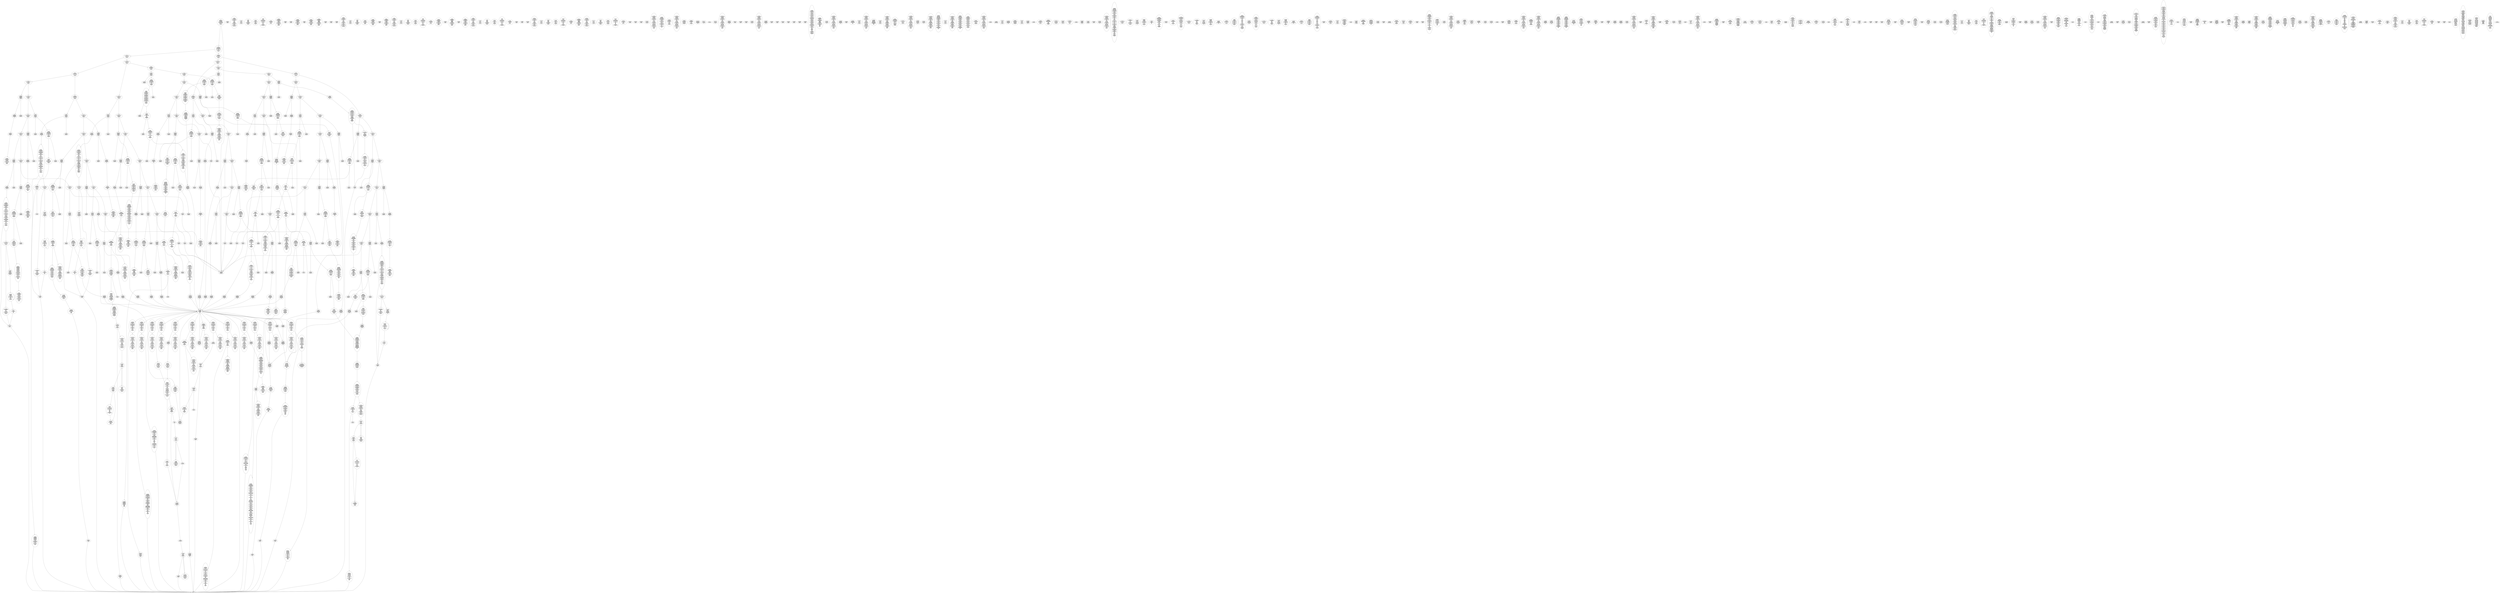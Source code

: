 /* Generated by GvGen v.1.0 (https://www.github.com/stricaud/gvgen) */

digraph G {
compound=true;
   node1 [label="[anywhere]"];
   node2 [label="# 0x0
PUSHX Data
PUSHX Data
MSTORE
PUSHX LogicData
CALLDATASIZE
LT
PUSHX Data
JUMPI
"];
   node3 [label="# 0xd
PUSHX Data
CALLDATALOAD
PUSHX BitData
SHR
PUSHX LogicData
GT
PUSHX Data
JUMPI
"];
   node4 [label="# 0x1e
PUSHX LogicData
GT
PUSHX Data
JUMPI
"];
   node5 [label="# 0x29
PUSHX LogicData
GT
PUSHX Data
JUMPI
"];
   node6 [label="# 0x34
PUSHX LogicData
EQ
PUSHX Data
JUMPI
"];
   node7 [label="# 0x3f
PUSHX LogicData
EQ
PUSHX Data
JUMPI
"];
   node8 [label="# 0x4a
PUSHX LogicData
EQ
PUSHX Data
JUMPI
"];
   node9 [label="# 0x55
PUSHX LogicData
EQ
PUSHX Data
JUMPI
"];
   node10 [label="# 0x60
PUSHX LogicData
EQ
PUSHX Data
JUMPI
"];
   node11 [label="# 0x6b
PUSHX LogicData
EQ
PUSHX Data
JUMPI
"];
   node12 [label="# 0x76
PUSHX Data
JUMP
"];
   node13 [label="# 0x7a
JUMPDEST
PUSHX LogicData
EQ
PUSHX Data
JUMPI
"];
   node14 [label="# 0x86
PUSHX LogicData
EQ
PUSHX Data
JUMPI
"];
   node15 [label="# 0x91
PUSHX LogicData
EQ
PUSHX Data
JUMPI
"];
   node16 [label="# 0x9c
PUSHX LogicData
EQ
PUSHX Data
JUMPI
"];
   node17 [label="# 0xa7
PUSHX LogicData
EQ
PUSHX Data
JUMPI
"];
   node18 [label="# 0xb2
PUSHX LogicData
EQ
PUSHX Data
JUMPI
"];
   node19 [label="# 0xbd
PUSHX Data
JUMP
"];
   node20 [label="# 0xc1
JUMPDEST
PUSHX LogicData
GT
PUSHX Data
JUMPI
"];
   node21 [label="# 0xcd
PUSHX LogicData
EQ
PUSHX Data
JUMPI
"];
   node22 [label="# 0xd8
PUSHX LogicData
EQ
PUSHX Data
JUMPI
"];
   node23 [label="# 0xe3
PUSHX LogicData
EQ
PUSHX Data
JUMPI
"];
   node24 [label="# 0xee
PUSHX LogicData
EQ
PUSHX Data
JUMPI
"];
   node25 [label="# 0xf9
PUSHX LogicData
EQ
PUSHX Data
JUMPI
"];
   node26 [label="# 0x104
PUSHX LogicData
EQ
PUSHX Data
JUMPI
"];
   node27 [label="# 0x10f
PUSHX Data
JUMP
"];
   node28 [label="# 0x113
JUMPDEST
PUSHX LogicData
EQ
PUSHX Data
JUMPI
"];
   node29 [label="# 0x11f
PUSHX LogicData
EQ
PUSHX Data
JUMPI
"];
   node30 [label="# 0x12a
PUSHX LogicData
EQ
PUSHX Data
JUMPI
"];
   node31 [label="# 0x135
PUSHX LogicData
EQ
PUSHX Data
JUMPI
"];
   node32 [label="# 0x140
PUSHX LogicData
EQ
PUSHX Data
JUMPI
"];
   node33 [label="# 0x14b
PUSHX LogicData
EQ
PUSHX Data
JUMPI
"];
   node34 [label="# 0x156
PUSHX Data
JUMP
"];
   node35 [label="# 0x15a
JUMPDEST
PUSHX LogicData
GT
PUSHX Data
JUMPI
"];
   node36 [label="# 0x166
PUSHX LogicData
GT
PUSHX Data
JUMPI
"];
   node37 [label="# 0x171
PUSHX LogicData
EQ
PUSHX Data
JUMPI
"];
   node38 [label="# 0x17c
PUSHX LogicData
EQ
PUSHX Data
JUMPI
"];
   node39 [label="# 0x187
PUSHX LogicData
EQ
PUSHX Data
JUMPI
"];
   node40 [label="# 0x192
PUSHX LogicData
EQ
PUSHX Data
JUMPI
"];
   node41 [label="# 0x19d
PUSHX LogicData
EQ
PUSHX Data
JUMPI
"];
   node42 [label="# 0x1a8
PUSHX LogicData
EQ
PUSHX Data
JUMPI
"];
   node43 [label="# 0x1b3
PUSHX Data
JUMP
"];
   node44 [label="# 0x1b7
JUMPDEST
PUSHX LogicData
EQ
PUSHX Data
JUMPI
"];
   node45 [label="# 0x1c3
PUSHX LogicData
EQ
PUSHX Data
JUMPI
"];
   node46 [label="# 0x1ce
PUSHX LogicData
EQ
PUSHX Data
JUMPI
"];
   node47 [label="# 0x1d9
PUSHX LogicData
EQ
PUSHX Data
JUMPI
"];
   node48 [label="# 0x1e4
PUSHX LogicData
EQ
PUSHX Data
JUMPI
"];
   node49 [label="# 0x1ef
PUSHX LogicData
EQ
PUSHX Data
JUMPI
"];
   node50 [label="# 0x1fa
PUSHX Data
JUMP
"];
   node51 [label="# 0x1fe
JUMPDEST
PUSHX LogicData
GT
PUSHX Data
JUMPI
"];
   node52 [label="# 0x20a
PUSHX LogicData
EQ
PUSHX Data
JUMPI
"];
   node53 [label="# 0x215
PUSHX LogicData
EQ
PUSHX Data
JUMPI
"];
   node54 [label="# 0x220
PUSHX LogicData
EQ
PUSHX Data
JUMPI
"];
   node55 [label="# 0x22b
PUSHX LogicData
EQ
PUSHX Data
JUMPI
"];
   node56 [label="# 0x236
PUSHX LogicData
EQ
PUSHX Data
JUMPI
"];
   node57 [label="# 0x241
PUSHX LogicData
EQ
PUSHX Data
JUMPI
"];
   node58 [label="# 0x24c
PUSHX Data
JUMP
"];
   node59 [label="# 0x250
JUMPDEST
PUSHX LogicData
EQ
PUSHX Data
JUMPI
"];
   node60 [label="# 0x25c
PUSHX LogicData
EQ
PUSHX Data
JUMPI
"];
   node61 [label="# 0x267
PUSHX LogicData
EQ
PUSHX Data
JUMPI
"];
   node62 [label="# 0x272
PUSHX LogicData
EQ
PUSHX Data
JUMPI
"];
   node63 [label="# 0x27d
PUSHX LogicData
EQ
PUSHX Data
JUMPI
"];
   node64 [label="# 0x288
PUSHX LogicData
EQ
PUSHX Data
JUMPI
"];
   node65 [label="# 0x293
JUMPDEST
PUSHX Data
REVERT
"];
   node66 [label="# 0x298
JUMPDEST
CALLVALUE
ISZERO
PUSHX Data
JUMPI
"];
   node67 [label="# 0x2a0
PUSHX Data
REVERT
"];
   node68 [label="# 0x2a4
JUMPDEST
PUSHX Data
PUSHX ArithData
CALLDATASIZE
SUB
PUSHX LogicData
LT
ISZERO
PUSHX Data
JUMPI
"];
   node69 [label="# 0x2b7
PUSHX Data
REVERT
"];
   node70 [label="# 0x2bb
JUMPDEST
ADD
CALLDATALOAD
PUSHX ArithData
ADD
PUSHX Data
JUMP
"];
   node71 [label="# 0x2d1
JUMPDEST
STOP
"];
   node72 [label="# 0x2d3
JUMPDEST
CALLVALUE
ISZERO
PUSHX Data
JUMPI
"];
   node73 [label="# 0x2db
PUSHX Data
REVERT
"];
   node74 [label="# 0x2df
JUMPDEST
PUSHX Data
PUSHX ArithData
CALLDATASIZE
SUB
PUSHX LogicData
LT
ISZERO
PUSHX Data
JUMPI
"];
   node75 [label="# 0x2f2
PUSHX Data
REVERT
"];
   node76 [label="# 0x2f6
JUMPDEST
ADD
CALLDATALOAD
PUSHX BitData
NOT
AND
PUSHX ArithData
ADD
PUSHX Data
JUMP
"];
   node77 [label="# 0x32b
JUMPDEST
PUSHX MemData
MLOAD
ISZERO
ISZERO
MSTORE
PUSHX ArithData
ADD
PUSHX MemData
MLOAD
SUB
RETURN
"];
   node78 [label="# 0x343
JUMPDEST
CALLVALUE
ISZERO
PUSHX Data
JUMPI
"];
   node79 [label="# 0x34b
PUSHX Data
REVERT
"];
   node80 [label="# 0x34f
JUMPDEST
PUSHX Data
PUSHX Data
JUMP
"];
   node81 [label="# 0x358
JUMPDEST
PUSHX MemData
MLOAD
ISZERO
ISZERO
MSTORE
PUSHX ArithData
ADD
PUSHX MemData
MLOAD
SUB
RETURN
"];
   node82 [label="# 0x370
JUMPDEST
CALLVALUE
ISZERO
PUSHX Data
JUMPI
"];
   node83 [label="# 0x378
PUSHX Data
REVERT
"];
   node84 [label="# 0x37c
JUMPDEST
PUSHX Data
PUSHX Data
JUMP
"];
   node85 [label="# 0x385
JUMPDEST
PUSHX MemData
MLOAD
PUSHX ArithData
ADD
SUB
MSTORE
MLOAD
MSTORE
PUSHX ArithData
ADD
MLOAD
PUSHX ArithData
ADD
PUSHX Data
"];
   node86 [label="# 0x3aa
JUMPDEST
LT
ISZERO
PUSHX Data
JUMPI
"];
   node87 [label="# 0x3b3
ADD
MLOAD
ADD
MSTORE
PUSHX ArithData
ADD
PUSHX Data
JUMP
"];
   node88 [label="# 0x3c5
JUMPDEST
ADD
PUSHX BitData
AND
ISZERO
PUSHX Data
JUMPI
"];
   node89 [label="# 0x3d9
SUB
MLOAD
PUSHX ArithData
PUSHX ArithData
SUB
PUSHX ArithData
EXP
SUB
NOT
AND
MSTORE
PUSHX ArithData
ADD
"];
   node90 [label="# 0x3f2
JUMPDEST
PUSHX MemData
MLOAD
SUB
RETURN
"];
   node91 [label="# 0x400
JUMPDEST
CALLVALUE
ISZERO
PUSHX Data
JUMPI
"];
   node92 [label="# 0x408
PUSHX Data
REVERT
"];
   node93 [label="# 0x40c
JUMPDEST
PUSHX Data
PUSHX ArithData
CALLDATASIZE
SUB
PUSHX LogicData
LT
ISZERO
PUSHX Data
JUMPI
"];
   node94 [label="# 0x41f
PUSHX Data
REVERT
"];
   node95 [label="# 0x423
JUMPDEST
ADD
CALLDATALOAD
PUSHX ArithData
ADD
PUSHX Data
JUMP
"];
   node96 [label="# 0x439
JUMPDEST
PUSHX MemData
MLOAD
PUSHX BitData
AND
MSTORE
PUSHX ArithData
ADD
PUSHX MemData
MLOAD
SUB
RETURN
"];
   node97 [label="# 0x465
JUMPDEST
CALLVALUE
ISZERO
PUSHX Data
JUMPI
"];
   node98 [label="# 0x46d
PUSHX Data
REVERT
"];
   node99 [label="# 0x471
JUMPDEST
PUSHX Data
PUSHX ArithData
CALLDATASIZE
SUB
PUSHX LogicData
LT
ISZERO
PUSHX Data
JUMPI
"];
   node100 [label="# 0x484
PUSHX Data
REVERT
"];
   node101 [label="# 0x488
JUMPDEST
ADD
CALLDATALOAD
PUSHX BitData
AND
PUSHX ArithData
ADD
CALLDATALOAD
PUSHX ArithData
ADD
PUSHX Data
JUMP
"];
   node102 [label="# 0x4be
JUMPDEST
STOP
"];
   node103 [label="# 0x4c0
JUMPDEST
CALLVALUE
ISZERO
PUSHX Data
JUMPI
"];
   node104 [label="# 0x4c8
PUSHX Data
REVERT
"];
   node105 [label="# 0x4cc
JUMPDEST
PUSHX Data
PUSHX Data
JUMP
"];
   node106 [label="# 0x4d5
JUMPDEST
PUSHX MemData
MLOAD
MSTORE
PUSHX ArithData
ADD
PUSHX MemData
MLOAD
SUB
RETURN
"];
   node107 [label="# 0x4eb
JUMPDEST
CALLVALUE
ISZERO
PUSHX Data
JUMPI
"];
   node108 [label="# 0x4f3
PUSHX Data
REVERT
"];
   node109 [label="# 0x4f7
JUMPDEST
PUSHX Data
PUSHX ArithData
CALLDATASIZE
SUB
PUSHX LogicData
LT
ISZERO
PUSHX Data
JUMPI
"];
   node110 [label="# 0x50a
PUSHX Data
REVERT
"];
   node111 [label="# 0x50e
JUMPDEST
ADD
CALLDATALOAD
PUSHX ArithData
ADD
PUSHX LogicData
GT
ISZERO
PUSHX Data
JUMPI
"];
   node112 [label="# 0x527
PUSHX Data
REVERT
"];
   node113 [label="# 0x52b
JUMPDEST
ADD
PUSHX ArithData
ADD
GT
ISZERO
PUSHX Data
JUMPI
"];
   node114 [label="# 0x539
PUSHX Data
REVERT
"];
   node115 [label="# 0x53d
JUMPDEST
CALLDATALOAD
PUSHX ArithData
ADD
PUSHX ArithData
MUL
ADD
GT
PUSHX LogicData
GT
OR
ISZERO
PUSHX Data
JUMPI
"];
   node116 [label="# 0x55b
PUSHX Data
REVERT
"];
   node117 [label="# 0x55f
JUMPDEST
PUSHX ArithData
ADD
PUSHX ArithData
DIV
MUL
PUSHX ArithData
ADD
PUSHX MemData
MLOAD
ADD
PUSHX Data
MSTORE
MSTORE
PUSHX ArithData
ADD
CALLDATACOPY
PUSHX Data
ADD
MSTORE
PUSHX BitData
NOT
PUSHX ArithData
ADD
AND
ADD
PUSHX Data
JUMP
"];
   node118 [label="# 0x5b1
JUMPDEST
STOP
"];
   node119 [label="# 0x5b3
JUMPDEST
CALLVALUE
ISZERO
PUSHX Data
JUMPI
"];
   node120 [label="# 0x5bb
PUSHX Data
REVERT
"];
   node121 [label="# 0x5bf
JUMPDEST
PUSHX Data
PUSHX Data
JUMP
"];
   node122 [label="# 0x5c8
JUMPDEST
PUSHX MemData
MLOAD
MSTORE
PUSHX ArithData
ADD
PUSHX MemData
MLOAD
SUB
RETURN
"];
   node123 [label="# 0x5de
JUMPDEST
CALLVALUE
ISZERO
PUSHX Data
JUMPI
"];
   node124 [label="# 0x5e6
PUSHX Data
REVERT
"];
   node125 [label="# 0x5ea
JUMPDEST
PUSHX Data
PUSHX Data
JUMP
"];
   node126 [label="# 0x5f3
JUMPDEST
PUSHX MemData
MLOAD
MSTORE
PUSHX ArithData
ADD
PUSHX MemData
MLOAD
SUB
RETURN
"];
   node127 [label="# 0x609
JUMPDEST
CALLVALUE
ISZERO
PUSHX Data
JUMPI
"];
   node128 [label="# 0x611
PUSHX Data
REVERT
"];
   node129 [label="# 0x615
JUMPDEST
PUSHX Data
PUSHX ArithData
CALLDATASIZE
SUB
PUSHX LogicData
LT
ISZERO
PUSHX Data
JUMPI
"];
   node130 [label="# 0x628
PUSHX Data
REVERT
"];
   node131 [label="# 0x62c
JUMPDEST
ADD
CALLDATALOAD
PUSHX BitData
AND
PUSHX ArithData
ADD
PUSHX Data
JUMP
"];
   node132 [label="# 0x658
JUMPDEST
PUSHX MemData
MLOAD
MSTORE
PUSHX ArithData
ADD
PUSHX MemData
MLOAD
SUB
RETURN
"];
   node133 [label="# 0x66e
JUMPDEST
CALLVALUE
ISZERO
PUSHX Data
JUMPI
"];
   node134 [label="# 0x676
PUSHX Data
REVERT
"];
   node135 [label="# 0x67a
JUMPDEST
PUSHX Data
PUSHX ArithData
CALLDATASIZE
SUB
PUSHX LogicData
LT
ISZERO
PUSHX Data
JUMPI
"];
   node136 [label="# 0x68d
PUSHX Data
REVERT
"];
   node137 [label="# 0x691
JUMPDEST
ADD
CALLDATALOAD
PUSHX BitData
AND
PUSHX ArithData
ADD
CALLDATALOAD
PUSHX BitData
AND
PUSHX ArithData
ADD
CALLDATALOAD
PUSHX ArithData
ADD
PUSHX Data
JUMP
"];
   node138 [label="# 0x6e7
JUMPDEST
STOP
"];
   node139 [label="# 0x6e9
JUMPDEST
CALLVALUE
ISZERO
PUSHX Data
JUMPI
"];
   node140 [label="# 0x6f1
PUSHX Data
REVERT
"];
   node141 [label="# 0x6f5
JUMPDEST
PUSHX Data
PUSHX ArithData
CALLDATASIZE
SUB
PUSHX LogicData
LT
ISZERO
PUSHX Data
JUMPI
"];
   node142 [label="# 0x708
PUSHX Data
REVERT
"];
   node143 [label="# 0x70c
JUMPDEST
ADD
CALLDATALOAD
PUSHX BitData
AND
PUSHX ArithData
ADD
CALLDATALOAD
PUSHX ArithData
ADD
PUSHX Data
JUMP
"];
   node144 [label="# 0x742
JUMPDEST
PUSHX MemData
MLOAD
MSTORE
PUSHX ArithData
ADD
PUSHX MemData
MLOAD
SUB
RETURN
"];
   node145 [label="# 0x758
JUMPDEST
CALLVALUE
ISZERO
PUSHX Data
JUMPI
"];
   node146 [label="# 0x760
PUSHX Data
REVERT
"];
   node147 [label="# 0x764
JUMPDEST
PUSHX Data
PUSHX Data
JUMP
"];
   node148 [label="# 0x76d
JUMPDEST
PUSHX MemData
MLOAD
ISZERO
ISZERO
MSTORE
PUSHX ArithData
ADD
PUSHX MemData
MLOAD
SUB
RETURN
"];
   node149 [label="# 0x785
JUMPDEST
CALLVALUE
ISZERO
PUSHX Data
JUMPI
"];
   node150 [label="# 0x78d
PUSHX Data
REVERT
"];
   node151 [label="# 0x791
JUMPDEST
PUSHX Data
PUSHX Data
JUMP
"];
   node152 [label="# 0x79a
JUMPDEST
STOP
"];
   node153 [label="# 0x79c
JUMPDEST
CALLVALUE
ISZERO
PUSHX Data
JUMPI
"];
   node154 [label="# 0x7a4
PUSHX Data
REVERT
"];
   node155 [label="# 0x7a8
JUMPDEST
PUSHX Data
PUSHX ArithData
CALLDATASIZE
SUB
PUSHX LogicData
LT
ISZERO
PUSHX Data
JUMPI
"];
   node156 [label="# 0x7bb
PUSHX Data
REVERT
"];
   node157 [label="# 0x7bf
JUMPDEST
ADD
CALLDATALOAD
PUSHX BitData
AND
PUSHX ArithData
ADD
PUSHX Data
JUMP
"];
   node158 [label="# 0x7eb
JUMPDEST
PUSHX MemData
MLOAD
ISZERO
ISZERO
MSTORE
PUSHX ArithData
ADD
PUSHX MemData
MLOAD
SUB
RETURN
"];
   node159 [label="# 0x803
JUMPDEST
CALLVALUE
ISZERO
PUSHX Data
JUMPI
"];
   node160 [label="# 0x80b
PUSHX Data
REVERT
"];
   node161 [label="# 0x80f
JUMPDEST
PUSHX Data
PUSHX Data
JUMP
"];
   node162 [label="# 0x818
JUMPDEST
STOP
"];
   node163 [label="# 0x81a
JUMPDEST
CALLVALUE
ISZERO
PUSHX Data
JUMPI
"];
   node164 [label="# 0x822
PUSHX Data
REVERT
"];
   node165 [label="# 0x826
JUMPDEST
PUSHX Data
PUSHX Data
JUMP
"];
   node166 [label="# 0x82f
JUMPDEST
PUSHX MemData
MLOAD
MSTORE
PUSHX ArithData
ADD
PUSHX MemData
MLOAD
SUB
RETURN
"];
   node167 [label="# 0x845
JUMPDEST
CALLVALUE
ISZERO
PUSHX Data
JUMPI
"];
   node168 [label="# 0x84d
PUSHX Data
REVERT
"];
   node169 [label="# 0x851
JUMPDEST
PUSHX Data
PUSHX ArithData
CALLDATASIZE
SUB
PUSHX LogicData
LT
ISZERO
PUSHX Data
JUMPI
"];
   node170 [label="# 0x864
PUSHX Data
REVERT
"];
   node171 [label="# 0x868
JUMPDEST
ADD
CALLDATALOAD
PUSHX BitData
AND
PUSHX ArithData
ADD
CALLDATALOAD
PUSHX BitData
AND
PUSHX ArithData
ADD
CALLDATALOAD
PUSHX ArithData
ADD
PUSHX Data
JUMP
"];
   node172 [label="# 0x8be
JUMPDEST
STOP
"];
   node173 [label="# 0x8c0
JUMPDEST
CALLVALUE
ISZERO
PUSHX Data
JUMPI
"];
   node174 [label="# 0x8c8
PUSHX Data
REVERT
"];
   node175 [label="# 0x8cc
JUMPDEST
PUSHX Data
PUSHX Data
JUMP
"];
   node176 [label="# 0x8d5
JUMPDEST
PUSHX MemData
MLOAD
PUSHX ArithData
ADD
SUB
MSTORE
MLOAD
MSTORE
PUSHX ArithData
ADD
MLOAD
PUSHX ArithData
ADD
PUSHX ArithData
MUL
PUSHX Data
"];
   node177 [label="# 0x8fd
JUMPDEST
LT
ISZERO
PUSHX Data
JUMPI
"];
   node178 [label="# 0x906
ADD
MLOAD
ADD
MSTORE
PUSHX ArithData
ADD
PUSHX Data
JUMP
"];
   node179 [label="# 0x918
JUMPDEST
ADD
PUSHX MemData
MLOAD
SUB
RETURN
"];
   node180 [label="# 0x92c
JUMPDEST
CALLVALUE
ISZERO
PUSHX Data
JUMPI
"];
   node181 [label="# 0x934
PUSHX Data
REVERT
"];
   node182 [label="# 0x938
JUMPDEST
PUSHX Data
PUSHX ArithData
CALLDATASIZE
SUB
PUSHX LogicData
LT
ISZERO
PUSHX Data
JUMPI
"];
   node183 [label="# 0x94b
PUSHX Data
REVERT
"];
   node184 [label="# 0x94f
JUMPDEST
ADD
CALLDATALOAD
PUSHX ArithData
ADD
PUSHX Data
JUMP
"];
   node185 [label="# 0x965
JUMPDEST
PUSHX MemData
MLOAD
MSTORE
PUSHX ArithData
ADD
PUSHX MemData
MLOAD
SUB
RETURN
"];
   node186 [label="# 0x97b
JUMPDEST
CALLVALUE
ISZERO
PUSHX Data
JUMPI
"];
   node187 [label="# 0x983
PUSHX Data
REVERT
"];
   node188 [label="# 0x987
JUMPDEST
PUSHX Data
PUSHX Data
JUMP
"];
   node189 [label="# 0x990
JUMPDEST
PUSHX MemData
MLOAD
MSTORE
PUSHX ArithData
ADD
PUSHX MemData
MLOAD
SUB
RETURN
"];
   node190 [label="# 0x9a6
JUMPDEST
CALLVALUE
ISZERO
PUSHX Data
JUMPI
"];
   node191 [label="# 0x9ae
PUSHX Data
REVERT
"];
   node192 [label="# 0x9b2
JUMPDEST
PUSHX Data
PUSHX ArithData
CALLDATASIZE
SUB
PUSHX LogicData
LT
ISZERO
PUSHX Data
JUMPI
"];
   node193 [label="# 0x9c5
PUSHX Data
REVERT
"];
   node194 [label="# 0x9c9
JUMPDEST
ADD
CALLDATALOAD
PUSHX ArithData
ADD
PUSHX LogicData
GT
ISZERO
PUSHX Data
JUMPI
"];
   node195 [label="# 0x9e2
PUSHX Data
REVERT
"];
   node196 [label="# 0x9e6
JUMPDEST
ADD
PUSHX ArithData
ADD
GT
ISZERO
PUSHX Data
JUMPI
"];
   node197 [label="# 0x9f4
PUSHX Data
REVERT
"];
   node198 [label="# 0x9f8
JUMPDEST
CALLDATALOAD
PUSHX ArithData
ADD
PUSHX ArithData
MUL
ADD
GT
PUSHX LogicData
GT
OR
ISZERO
PUSHX Data
JUMPI
"];
   node199 [label="# 0xa16
PUSHX Data
REVERT
"];
   node200 [label="# 0xa1a
JUMPDEST
PUSHX ArithData
ADD
PUSHX ArithData
DIV
MUL
PUSHX ArithData
ADD
PUSHX MemData
MLOAD
ADD
PUSHX Data
MSTORE
MSTORE
PUSHX ArithData
ADD
CALLDATACOPY
PUSHX Data
ADD
MSTORE
PUSHX BitData
NOT
PUSHX ArithData
ADD
AND
ADD
PUSHX Data
JUMP
"];
   node201 [label="# 0xa6c
JUMPDEST
STOP
"];
   node202 [label="# 0xa6e
JUMPDEST
CALLVALUE
ISZERO
PUSHX Data
JUMPI
"];
   node203 [label="# 0xa76
PUSHX Data
REVERT
"];
   node204 [label="# 0xa7a
JUMPDEST
PUSHX Data
PUSHX ArithData
CALLDATASIZE
SUB
PUSHX LogicData
LT
ISZERO
PUSHX Data
JUMPI
"];
   node205 [label="# 0xa8d
PUSHX Data
REVERT
"];
   node206 [label="# 0xa91
JUMPDEST
ADD
CALLDATALOAD
PUSHX ArithData
ADD
PUSHX Data
JUMP
"];
   node207 [label="# 0xaa7
JUMPDEST
PUSHX MemData
MLOAD
PUSHX BitData
AND
MSTORE
PUSHX ArithData
ADD
PUSHX MemData
MLOAD
SUB
RETURN
"];
   node208 [label="# 0xad3
JUMPDEST
CALLVALUE
ISZERO
PUSHX Data
JUMPI
"];
   node209 [label="# 0xadb
PUSHX Data
REVERT
"];
   node210 [label="# 0xadf
JUMPDEST
PUSHX Data
PUSHX Data
JUMP
"];
   node211 [label="# 0xae8
JUMPDEST
PUSHX MemData
MLOAD
PUSHX ArithData
ADD
SUB
MSTORE
MLOAD
MSTORE
PUSHX ArithData
ADD
MLOAD
PUSHX ArithData
ADD
PUSHX Data
"];
   node212 [label="# 0xb0d
JUMPDEST
LT
ISZERO
PUSHX Data
JUMPI
"];
   node213 [label="# 0xb16
ADD
MLOAD
ADD
MSTORE
PUSHX ArithData
ADD
PUSHX Data
JUMP
"];
   node214 [label="# 0xb28
JUMPDEST
ADD
PUSHX BitData
AND
ISZERO
PUSHX Data
JUMPI
"];
   node215 [label="# 0xb3c
SUB
MLOAD
PUSHX ArithData
PUSHX ArithData
SUB
PUSHX ArithData
EXP
SUB
NOT
AND
MSTORE
PUSHX ArithData
ADD
"];
   node216 [label="# 0xb55
JUMPDEST
PUSHX MemData
MLOAD
SUB
RETURN
"];
   node217 [label="# 0xb63
JUMPDEST
CALLVALUE
ISZERO
PUSHX Data
JUMPI
"];
   node218 [label="# 0xb6b
PUSHX Data
REVERT
"];
   node219 [label="# 0xb6f
JUMPDEST
PUSHX Data
PUSHX Data
JUMP
"];
   node220 [label="# 0xb78
JUMPDEST
PUSHX MemData
MLOAD
MSTORE
PUSHX ArithData
ADD
PUSHX MemData
MLOAD
SUB
RETURN
"];
   node221 [label="# 0xb8e
JUMPDEST
CALLVALUE
ISZERO
PUSHX Data
JUMPI
"];
   node222 [label="# 0xb96
PUSHX Data
REVERT
"];
   node223 [label="# 0xb9a
JUMPDEST
PUSHX Data
PUSHX ArithData
CALLDATASIZE
SUB
PUSHX LogicData
LT
ISZERO
PUSHX Data
JUMPI
"];
   node224 [label="# 0xbad
PUSHX Data
REVERT
"];
   node225 [label="# 0xbb1
JUMPDEST
ADD
CALLDATALOAD
PUSHX BitData
AND
PUSHX ArithData
ADD
PUSHX Data
JUMP
"];
   node226 [label="# 0xbdd
JUMPDEST
PUSHX MemData
MLOAD
MSTORE
PUSHX ArithData
ADD
PUSHX MemData
MLOAD
SUB
RETURN
"];
   node227 [label="# 0xbf3
JUMPDEST
CALLVALUE
ISZERO
PUSHX Data
JUMPI
"];
   node228 [label="# 0xbfb
PUSHX Data
REVERT
"];
   node229 [label="# 0xbff
JUMPDEST
PUSHX Data
PUSHX Data
JUMP
"];
   node230 [label="# 0xc08
JUMPDEST
STOP
"];
   node231 [label="# 0xc0a
JUMPDEST
CALLVALUE
ISZERO
PUSHX Data
JUMPI
"];
   node232 [label="# 0xc12
PUSHX Data
REVERT
"];
   node233 [label="# 0xc16
JUMPDEST
PUSHX Data
PUSHX ArithData
CALLDATASIZE
SUB
PUSHX LogicData
LT
ISZERO
PUSHX Data
JUMPI
"];
   node234 [label="# 0xc29
PUSHX Data
REVERT
"];
   node235 [label="# 0xc2d
JUMPDEST
ADD
CALLDATALOAD
PUSHX BitData
AND
PUSHX ArithData
ADD
PUSHX Data
JUMP
"];
   node236 [label="# 0xc59
JUMPDEST
PUSHX MemData
MLOAD
ISZERO
ISZERO
MSTORE
PUSHX ArithData
ADD
PUSHX MemData
MLOAD
SUB
RETURN
"];
   node237 [label="# 0xc71
JUMPDEST
CALLVALUE
ISZERO
PUSHX Data
JUMPI
"];
   node238 [label="# 0xc79
PUSHX Data
REVERT
"];
   node239 [label="# 0xc7d
JUMPDEST
PUSHX Data
PUSHX Data
JUMP
"];
   node240 [label="# 0xc86
JUMPDEST
STOP
"];
   node241 [label="# 0xc88
JUMPDEST
CALLVALUE
ISZERO
PUSHX Data
JUMPI
"];
   node242 [label="# 0xc90
PUSHX Data
REVERT
"];
   node243 [label="# 0xc94
JUMPDEST
PUSHX Data
PUSHX Data
JUMP
"];
   node244 [label="# 0xc9d
JUMPDEST
PUSHX MemData
MLOAD
MSTORE
PUSHX ArithData
ADD
PUSHX MemData
MLOAD
SUB
RETURN
"];
   node245 [label="# 0xcb3
JUMPDEST
CALLVALUE
ISZERO
PUSHX Data
JUMPI
"];
   node246 [label="# 0xcbb
PUSHX Data
REVERT
"];
   node247 [label="# 0xcbf
JUMPDEST
PUSHX Data
PUSHX ArithData
CALLDATASIZE
SUB
PUSHX LogicData
LT
ISZERO
PUSHX Data
JUMPI
"];
   node248 [label="# 0xcd2
PUSHX Data
REVERT
"];
   node249 [label="# 0xcd6
JUMPDEST
ADD
CALLDATALOAD
PUSHX ArithData
ADD
PUSHX Data
JUMP
"];
   node250 [label="# 0xcec
JUMPDEST
PUSHX MemData
MLOAD
PUSHX BitData
AND
MSTORE
PUSHX ArithData
ADD
PUSHX MemData
MLOAD
SUB
RETURN
"];
   node251 [label="# 0xd18
JUMPDEST
CALLVALUE
ISZERO
PUSHX Data
JUMPI
"];
   node252 [label="# 0xd20
PUSHX Data
REVERT
"];
   node253 [label="# 0xd24
JUMPDEST
PUSHX Data
PUSHX Data
JUMP
"];
   node254 [label="# 0xd2d
JUMPDEST
PUSHX MemData
MLOAD
PUSHX BitData
AND
MSTORE
PUSHX ArithData
ADD
PUSHX MemData
MLOAD
SUB
RETURN
"];
   node255 [label="# 0xd59
JUMPDEST
CALLVALUE
ISZERO
PUSHX Data
JUMPI
"];
   node256 [label="# 0xd61
PUSHX Data
REVERT
"];
   node257 [label="# 0xd65
JUMPDEST
PUSHX Data
PUSHX Data
JUMP
"];
   node258 [label="# 0xd6e
JUMPDEST
PUSHX MemData
MLOAD
PUSHX ArithData
ADD
SUB
MSTORE
MLOAD
MSTORE
PUSHX ArithData
ADD
MLOAD
PUSHX ArithData
ADD
PUSHX Data
"];
   node259 [label="# 0xd93
JUMPDEST
LT
ISZERO
PUSHX Data
JUMPI
"];
   node260 [label="# 0xd9c
ADD
MLOAD
ADD
MSTORE
PUSHX ArithData
ADD
PUSHX Data
JUMP
"];
   node261 [label="# 0xdae
JUMPDEST
ADD
PUSHX BitData
AND
ISZERO
PUSHX Data
JUMPI
"];
   node262 [label="# 0xdc2
SUB
MLOAD
PUSHX ArithData
PUSHX ArithData
SUB
PUSHX ArithData
EXP
SUB
NOT
AND
MSTORE
PUSHX ArithData
ADD
"];
   node263 [label="# 0xddb
JUMPDEST
PUSHX MemData
MLOAD
SUB
RETURN
"];
   node264 [label="# 0xde9
JUMPDEST
CALLVALUE
ISZERO
PUSHX Data
JUMPI
"];
   node265 [label="# 0xdf1
PUSHX Data
REVERT
"];
   node266 [label="# 0xdf5
JUMPDEST
PUSHX Data
PUSHX ArithData
CALLDATASIZE
SUB
PUSHX LogicData
LT
ISZERO
PUSHX Data
JUMPI
"];
   node267 [label="# 0xe08
PUSHX Data
REVERT
"];
   node268 [label="# 0xe0c
JUMPDEST
ADD
CALLDATALOAD
PUSHX BitData
AND
PUSHX ArithData
ADD
PUSHX Data
JUMP
"];
   node269 [label="# 0xe38
JUMPDEST
PUSHX MemData
MLOAD
PUSHX BitData
AND
MSTORE
PUSHX ArithData
ADD
MSTORE
PUSHX ArithData
ADD
PUSHX MemData
MLOAD
SUB
RETURN
"];
   node270 [label="# 0xe6b
JUMPDEST
CALLVALUE
ISZERO
PUSHX Data
JUMPI
"];
   node271 [label="# 0xe73
PUSHX Data
REVERT
"];
   node272 [label="# 0xe77
JUMPDEST
PUSHX Data
PUSHX ArithData
CALLDATASIZE
SUB
PUSHX LogicData
LT
ISZERO
PUSHX Data
JUMPI
"];
   node273 [label="# 0xe8a
PUSHX Data
REVERT
"];
   node274 [label="# 0xe8e
JUMPDEST
ADD
CALLDATALOAD
PUSHX BitData
AND
PUSHX ArithData
ADD
CALLDATALOAD
ISZERO
ISZERO
PUSHX ArithData
ADD
PUSHX Data
JUMP
"];
   node275 [label="# 0xec6
JUMPDEST
STOP
"];
   node276 [label="# 0xec8
JUMPDEST
CALLVALUE
ISZERO
PUSHX Data
JUMPI
"];
   node277 [label="# 0xed0
PUSHX Data
REVERT
"];
   node278 [label="# 0xed4
JUMPDEST
PUSHX Data
PUSHX ArithData
CALLDATASIZE
SUB
PUSHX LogicData
LT
ISZERO
PUSHX Data
JUMPI
"];
   node279 [label="# 0xee7
PUSHX Data
REVERT
"];
   node280 [label="# 0xeeb
JUMPDEST
ADD
CALLDATALOAD
PUSHX BitData
AND
PUSHX ArithData
ADD
CALLDATALOAD
PUSHX BitData
AND
PUSHX ArithData
ADD
CALLDATALOAD
PUSHX ArithData
ADD
CALLDATALOAD
PUSHX ArithData
ADD
PUSHX LogicData
GT
ISZERO
PUSHX Data
JUMPI
"];
   node281 [label="# 0xf4e
PUSHX Data
REVERT
"];
   node282 [label="# 0xf52
JUMPDEST
ADD
PUSHX ArithData
ADD
GT
ISZERO
PUSHX Data
JUMPI
"];
   node283 [label="# 0xf60
PUSHX Data
REVERT
"];
   node284 [label="# 0xf64
JUMPDEST
CALLDATALOAD
PUSHX ArithData
ADD
PUSHX ArithData
MUL
ADD
GT
PUSHX LogicData
GT
OR
ISZERO
PUSHX Data
JUMPI
"];
   node285 [label="# 0xf82
PUSHX Data
REVERT
"];
   node286 [label="# 0xf86
JUMPDEST
PUSHX ArithData
ADD
PUSHX ArithData
DIV
MUL
PUSHX ArithData
ADD
PUSHX MemData
MLOAD
ADD
PUSHX Data
MSTORE
MSTORE
PUSHX ArithData
ADD
CALLDATACOPY
PUSHX Data
ADD
MSTORE
PUSHX BitData
NOT
PUSHX ArithData
ADD
AND
ADD
PUSHX Data
JUMP
"];
   node287 [label="# 0xfd8
JUMPDEST
STOP
"];
   node288 [label="# 0xfda
JUMPDEST
PUSHX Data
PUSHX ArithData
CALLDATASIZE
SUB
PUSHX LogicData
LT
ISZERO
PUSHX Data
JUMPI
"];
   node289 [label="# 0xfec
PUSHX Data
REVERT
"];
   node290 [label="# 0xff0
JUMPDEST
ADD
CALLDATALOAD
PUSHX ArithData
ADD
PUSHX Data
JUMP
"];
   node291 [label="# 0x1006
JUMPDEST
STOP
"];
   node292 [label="# 0x1008
JUMPDEST
CALLVALUE
ISZERO
PUSHX Data
JUMPI
"];
   node293 [label="# 0x1010
PUSHX Data
REVERT
"];
   node294 [label="# 0x1014
JUMPDEST
PUSHX Data
PUSHX ArithData
CALLDATASIZE
SUB
PUSHX LogicData
LT
ISZERO
PUSHX Data
JUMPI
"];
   node295 [label="# 0x1027
PUSHX Data
REVERT
"];
   node296 [label="# 0x102b
JUMPDEST
ADD
CALLDATALOAD
PUSHX ArithData
ADD
PUSHX Data
JUMP
"];
   node297 [label="# 0x1041
JUMPDEST
PUSHX MemData
MLOAD
PUSHX ArithData
ADD
SUB
MSTORE
MLOAD
MSTORE
PUSHX ArithData
ADD
MLOAD
PUSHX ArithData
ADD
PUSHX Data
"];
   node298 [label="# 0x1066
JUMPDEST
LT
ISZERO
PUSHX Data
JUMPI
"];
   node299 [label="# 0x106f
ADD
MLOAD
ADD
MSTORE
PUSHX ArithData
ADD
PUSHX Data
JUMP
"];
   node300 [label="# 0x1081
JUMPDEST
ADD
PUSHX BitData
AND
ISZERO
PUSHX Data
JUMPI
"];
   node301 [label="# 0x1095
SUB
MLOAD
PUSHX ArithData
PUSHX ArithData
SUB
PUSHX ArithData
EXP
SUB
NOT
AND
MSTORE
PUSHX ArithData
ADD
"];
   node302 [label="# 0x10ae
JUMPDEST
PUSHX MemData
MLOAD
SUB
RETURN
"];
   node303 [label="# 0x10bc
JUMPDEST
CALLVALUE
ISZERO
PUSHX Data
JUMPI
"];
   node304 [label="# 0x10c4
PUSHX Data
REVERT
"];
   node305 [label="# 0x10c8
JUMPDEST
PUSHX Data
PUSHX Data
JUMP
"];
   node306 [label="# 0x10d1
JUMPDEST
PUSHX MemData
MLOAD
MSTORE
PUSHX ArithData
ADD
PUSHX MemData
MLOAD
SUB
RETURN
"];
   node307 [label="# 0x10e7
JUMPDEST
CALLVALUE
ISZERO
PUSHX Data
JUMPI
"];
   node308 [label="# 0x10ef
PUSHX Data
REVERT
"];
   node309 [label="# 0x10f3
JUMPDEST
PUSHX Data
PUSHX ArithData
CALLDATASIZE
SUB
PUSHX LogicData
LT
ISZERO
PUSHX Data
JUMPI
"];
   node310 [label="# 0x1106
PUSHX Data
REVERT
"];
   node311 [label="# 0x110a
JUMPDEST
ADD
CALLDATALOAD
PUSHX ArithData
ADD
PUSHX LogicData
GT
ISZERO
PUSHX Data
JUMPI
"];
   node312 [label="# 0x1123
PUSHX Data
REVERT
"];
   node313 [label="# 0x1127
JUMPDEST
ADD
PUSHX ArithData
ADD
GT
ISZERO
PUSHX Data
JUMPI
"];
   node314 [label="# 0x1135
PUSHX Data
REVERT
"];
   node315 [label="# 0x1139
JUMPDEST
CALLDATALOAD
PUSHX ArithData
ADD
PUSHX ArithData
MUL
ADD
GT
PUSHX LogicData
GT
OR
ISZERO
PUSHX Data
JUMPI
"];
   node316 [label="# 0x1157
PUSHX Data
REVERT
"];
   node317 [label="# 0x115b
JUMPDEST
PUSHX ArithData
MUL
PUSHX ArithData
ADD
PUSHX MemData
MLOAD
ADD
PUSHX Data
MSTORE
MSTORE
PUSHX ArithData
ADD
PUSHX ArithData
MUL
CALLDATACOPY
PUSHX Data
ADD
MSTORE
PUSHX BitData
NOT
PUSHX ArithData
ADD
AND
ADD
PUSHX Data
JUMP
"];
   node318 [label="# 0x11aa
JUMPDEST
PUSHX MemData
MLOAD
ISZERO
ISZERO
MSTORE
PUSHX ArithData
ADD
PUSHX MemData
MLOAD
SUB
RETURN
"];
   node319 [label="# 0x11c2
JUMPDEST
CALLVALUE
ISZERO
PUSHX Data
JUMPI
"];
   node320 [label="# 0x11ca
PUSHX Data
REVERT
"];
   node321 [label="# 0x11ce
JUMPDEST
PUSHX Data
PUSHX Data
JUMP
"];
   node322 [label="# 0x11d7
JUMPDEST
PUSHX MemData
MLOAD
MSTORE
PUSHX ArithData
ADD
PUSHX MemData
MLOAD
SUB
RETURN
"];
   node323 [label="# 0x11ed
JUMPDEST
CALLVALUE
ISZERO
PUSHX Data
JUMPI
"];
   node324 [label="# 0x11f5
PUSHX Data
REVERT
"];
   node325 [label="# 0x11f9
JUMPDEST
PUSHX Data
PUSHX Data
JUMP
"];
   node326 [label="# 0x1202
JUMPDEST
PUSHX MemData
MLOAD
PUSHX ArithData
ADD
SUB
MSTORE
MLOAD
MSTORE
PUSHX ArithData
ADD
MLOAD
PUSHX ArithData
ADD
PUSHX Data
"];
   node327 [label="# 0x1227
JUMPDEST
LT
ISZERO
PUSHX Data
JUMPI
"];
   node328 [label="# 0x1230
ADD
MLOAD
ADD
MSTORE
PUSHX ArithData
ADD
PUSHX Data
JUMP
"];
   node329 [label="# 0x1242
JUMPDEST
ADD
PUSHX BitData
AND
ISZERO
PUSHX Data
JUMPI
"];
   node330 [label="# 0x1256
SUB
MLOAD
PUSHX ArithData
PUSHX ArithData
SUB
PUSHX ArithData
EXP
SUB
NOT
AND
MSTORE
PUSHX ArithData
ADD
"];
   node331 [label="# 0x126f
JUMPDEST
PUSHX MemData
MLOAD
SUB
RETURN
"];
   node332 [label="# 0x127d
JUMPDEST
CALLVALUE
ISZERO
PUSHX Data
JUMPI
"];
   node333 [label="# 0x1285
PUSHX Data
REVERT
"];
   node334 [label="# 0x1289
JUMPDEST
PUSHX Data
PUSHX ArithData
CALLDATASIZE
SUB
PUSHX LogicData
LT
ISZERO
PUSHX Data
JUMPI
"];
   node335 [label="# 0x129c
PUSHX Data
REVERT
"];
   node336 [label="# 0x12a0
JUMPDEST
ADD
CALLDATALOAD
PUSHX BitData
AND
PUSHX ArithData
ADD
CALLDATALOAD
PUSHX BitData
AND
PUSHX ArithData
ADD
PUSHX Data
JUMP
"];
   node337 [label="# 0x12ec
JUMPDEST
PUSHX MemData
MLOAD
ISZERO
ISZERO
MSTORE
PUSHX ArithData
ADD
PUSHX MemData
MLOAD
SUB
RETURN
"];
   node338 [label="# 0x1304
JUMPDEST
CALLVALUE
ISZERO
PUSHX Data
JUMPI
"];
   node339 [label="# 0x130c
PUSHX Data
REVERT
"];
   node340 [label="# 0x1310
JUMPDEST
PUSHX Data
PUSHX Data
JUMP
"];
   node341 [label="# 0x1319
JUMPDEST
STOP
"];
   node342 [label="# 0x131b
JUMPDEST
CALLVALUE
ISZERO
PUSHX Data
JUMPI
"];
   node343 [label="# 0x1323
PUSHX Data
REVERT
"];
   node344 [label="# 0x1327
JUMPDEST
PUSHX Data
PUSHX Data
JUMP
"];
   node345 [label="# 0x1330
JUMPDEST
PUSHX MemData
MLOAD
ISZERO
ISZERO
MSTORE
PUSHX ArithData
ADD
PUSHX MemData
MLOAD
SUB
RETURN
"];
   node346 [label="# 0x1348
JUMPDEST
CALLVALUE
ISZERO
PUSHX Data
JUMPI
"];
   node347 [label="# 0x1350
PUSHX Data
REVERT
"];
   node348 [label="# 0x1354
JUMPDEST
PUSHX Data
PUSHX ArithData
CALLDATASIZE
SUB
PUSHX LogicData
LT
ISZERO
PUSHX Data
JUMPI
"];
   node349 [label="# 0x1367
PUSHX Data
REVERT
"];
   node350 [label="# 0x136b
JUMPDEST
ADD
CALLDATALOAD
PUSHX BitData
AND
PUSHX ArithData
ADD
PUSHX Data
JUMP
"];
   node351 [label="# 0x1397
JUMPDEST
STOP
"];
   node352 [label="# 0x1399
JUMPDEST
CALLVALUE
ISZERO
PUSHX Data
JUMPI
"];
   node353 [label="# 0x13a1
PUSHX Data
REVERT
"];
   node354 [label="# 0x13a5
JUMPDEST
PUSHX Data
PUSHX Data
JUMP
"];
   node355 [label="# 0x13ae
JUMPDEST
STOP
"];
   node356 [label="# 0x13b0
JUMPDEST
PUSHX Data
PUSHX Data
JUMP
"];
   node357 [label="# 0x13b8
JUMPDEST
PUSHX BitData
AND
PUSHX StorData
PUSHX ArithData
SLOAD
PUSHX ArithData
EXP
DIV
PUSHX BitData
AND
PUSHX BitData
AND
EQ
PUSHX Data
JUMPI
"];
   node358 [label="# 0x140d
PUSHX MemData
MLOAD
PUSHX Data
MSTORE
PUSHX ArithData
ADD
PUSHX ArithData
ADD
SUB
MSTORE
PUSHX Data
MSTORE
PUSHX ArithData
ADD
PUSHX Data
MSTORE
PUSHX ArithData
ADD
PUSHX MemData
MLOAD
SUB
REVERT
"];
   node359 [label="# 0x147a
JUMPDEST
TIMESTAMP
ADD
PUSHX Data
SSTORE
JUMP
"];
   node360 [label="# 0x1486
JUMPDEST
PUSHX Data
PUSHX ArithData
PUSHX BitData
NOT
AND
PUSHX BitData
NOT
AND
MSTORE
PUSHX ArithData
ADD
MSTORE
PUSHX ArithData
ADD
PUSHX Data
SHA3
PUSHX ArithData
SLOAD
PUSHX ArithData
EXP
DIV
PUSHX BitData
AND
JUMP
"];
   node361 [label="# 0x14ed
JUMPDEST
PUSHX StorData
PUSHX ArithData
SLOAD
PUSHX ArithData
EXP
DIV
PUSHX BitData
AND
JUMP
"];
   node362 [label="# 0x1500
JUMPDEST
PUSHX Data
PUSHX StorData
SLOAD
PUSHX ArithData
PUSHX BitData
AND
ISZERO
PUSHX ArithData
MUL
SUB
AND
PUSHX Data
DIV
PUSHX ArithData
ADD
PUSHX ArithData
DIV
MUL
PUSHX ArithData
ADD
PUSHX MemData
MLOAD
ADD
PUSHX Data
MSTORE
MSTORE
PUSHX ArithData
ADD
SLOAD
PUSHX ArithData
PUSHX BitData
AND
ISZERO
PUSHX ArithData
MUL
SUB
AND
PUSHX Data
DIV
ISZERO
PUSHX Data
JUMPI
"];
   node363 [label="# 0x1552
PUSHX LogicData
LT
PUSHX Data
JUMPI
"];
   node364 [label="# 0x155a
PUSHX ArithData
SLOAD
DIV
MUL
MSTORE
PUSHX ArithData
ADD
PUSHX Data
JUMP
"];
   node365 [label="# 0x156d
JUMPDEST
ADD
PUSHX Data
MSTORE
PUSHX Data
PUSHX Data
SHA3
"];
   node366 [label="# 0x157b
JUMPDEST
SLOAD
MSTORE
PUSHX ArithData
ADD
PUSHX ArithData
ADD
GT
PUSHX Data
JUMPI
"];
   node367 [label="# 0x158f
SUB
PUSHX BitData
AND
ADD
"];
   node368 [label="# 0x1598
JUMPDEST
JUMP
"];
   node369 [label="# 0x15a2
JUMPDEST
PUSHX Data
PUSHX Data
PUSHX Data
JUMP
"];
   node370 [label="# 0x15ad
JUMPDEST
PUSHX Data
JUMPI
"];
   node371 [label="# 0x15b2
PUSHX MemData
MLOAD
PUSHX Data
MSTORE
PUSHX ArithData
ADD
PUSHX ArithData
ADD
SUB
MSTORE
PUSHX Data
MSTORE
PUSHX ArithData
ADD
PUSHX Data
PUSHX Data
CODECOPY
PUSHX ArithData
ADD
PUSHX MemData
MLOAD
SUB
REVERT
"];
   node372 [label="# 0x1602
JUMPDEST
PUSHX Data
PUSHX ArithData
MSTORE
PUSHX ArithData
ADD
MSTORE
PUSHX ArithData
ADD
PUSHX Data
SHA3
PUSHX ArithData
SLOAD
PUSHX ArithData
EXP
DIV
PUSHX BitData
AND
JUMP
"];
   node373 [label="# 0x163d
JUMPDEST
PUSHX Data
PUSHX Data
PUSHX Data
JUMP
"];
   node374 [label="# 0x1648
JUMPDEST
PUSHX BitData
AND
PUSHX BitData
AND
EQ
ISZERO
PUSHX Data
JUMPI
"];
   node375 [label="# 0x167f
PUSHX MemData
MLOAD
PUSHX Data
MSTORE
PUSHX ArithData
ADD
PUSHX ArithData
ADD
SUB
MSTORE
PUSHX Data
MSTORE
PUSHX ArithData
ADD
PUSHX Data
PUSHX Data
CODECOPY
PUSHX ArithData
ADD
PUSHX MemData
MLOAD
SUB
REVERT
"];
   node376 [label="# 0x16cf
JUMPDEST
PUSHX BitData
AND
PUSHX Data
PUSHX Data
JUMP
"];
   node377 [label="# 0x16ee
JUMPDEST
PUSHX BitData
AND
EQ
PUSHX Data
JUMPI
"];
   node378 [label="# 0x170b
PUSHX Data
PUSHX Data
PUSHX Data
JUMP
"];
   node379 [label="# 0x1717
JUMPDEST
PUSHX Data
JUMP
"];
   node380 [label="# 0x171c
JUMPDEST
"];
   node381 [label="# 0x171d
JUMPDEST
PUSHX Data
JUMPI
"];
   node382 [label="# 0x1722
PUSHX MemData
MLOAD
PUSHX Data
MSTORE
PUSHX ArithData
ADD
PUSHX ArithData
ADD
SUB
MSTORE
PUSHX Data
MSTORE
PUSHX ArithData
ADD
PUSHX Data
PUSHX Data
CODECOPY
PUSHX ArithData
ADD
PUSHX MemData
MLOAD
SUB
REVERT
"];
   node383 [label="# 0x1772
JUMPDEST
PUSHX Data
PUSHX Data
JUMP
"];
   node384 [label="# 0x177c
JUMPDEST
JUMP
"];
   node385 [label="# 0x1781
JUMPDEST
PUSHX Data
JUMP
"];
   node386 [label="# 0x1786
JUMPDEST
PUSHX Data
PUSHX Data
JUMP
"];
   node387 [label="# 0x178e
JUMPDEST
PUSHX BitData
AND
PUSHX StorData
PUSHX ArithData
SLOAD
PUSHX ArithData
EXP
DIV
PUSHX BitData
AND
PUSHX BitData
AND
EQ
PUSHX Data
JUMPI
"];
   node388 [label="# 0x17e3
PUSHX MemData
MLOAD
PUSHX Data
MSTORE
PUSHX ArithData
ADD
PUSHX ArithData
ADD
SUB
MSTORE
PUSHX Data
MSTORE
PUSHX ArithData
ADD
PUSHX Data
MSTORE
PUSHX ArithData
ADD
PUSHX MemData
MLOAD
SUB
REVERT
"];
   node389 [label="# 0x1850
JUMPDEST
PUSHX Data
MLOAD
PUSHX ArithData
ADD
PUSHX Data
PUSHX Data
JUMP
"];
   node390 [label="# 0x1866
JUMPDEST
JUMP
"];
   node391 [label="# 0x186a
JUMPDEST
PUSHX Data
PUSHX Data
PUSHX Data
PUSHX Data
JUMP
"];
   node392 [label="# 0x1876
JUMPDEST
JUMP
"];
   node393 [label="# 0x187b
JUMPDEST
PUSHX StorData
SLOAD
JUMP
"];
   node394 [label="# 0x1881
JUMPDEST
PUSHX Data
PUSHX Data
PUSHX ArithData
PUSHX BitData
AND
PUSHX BitData
AND
MSTORE
PUSHX ArithData
ADD
MSTORE
PUSHX ArithData
ADD
PUSHX Data
SHA3
PUSHX ArithData
ADD
SLOAD
JUMP
"];
   node395 [label="# 0x18cd
JUMPDEST
PUSHX Data
PUSHX Data
PUSHX Data
JUMP
"];
   node396 [label="# 0x18d8
JUMPDEST
PUSHX Data
JUMP
"];
   node397 [label="# 0x18de
JUMPDEST
PUSHX Data
JUMPI
"];
   node398 [label="# 0x18e3
PUSHX MemData
MLOAD
PUSHX Data
MSTORE
PUSHX ArithData
ADD
PUSHX ArithData
ADD
SUB
MSTORE
PUSHX Data
MSTORE
PUSHX ArithData
ADD
PUSHX Data
PUSHX Data
CODECOPY
PUSHX ArithData
ADD
PUSHX MemData
MLOAD
SUB
REVERT
"];
   node399 [label="# 0x1933
JUMPDEST
PUSHX Data
PUSHX Data
JUMP
"];
   node400 [label="# 0x193e
JUMPDEST
JUMP
"];
   node401 [label="# 0x1943
JUMPDEST
PUSHX Data
PUSHX Data
PUSHX Data
PUSHX ArithData
PUSHX BitData
AND
PUSHX BitData
AND
MSTORE
PUSHX ArithData
ADD
MSTORE
PUSHX ArithData
ADD
PUSHX Data
SHA3
PUSHX BitData
PUSHX BitData
AND
JUMP
"];
   node402 [label="# 0x1996
JUMPDEST
JUMP
"];
   node403 [label="# 0x199e
JUMPDEST
PUSHX Data
PUSHX Data
PUSHX Data
JUMP
"];
   node404 [label="# 0x19a8
JUMPDEST
PUSHX BitData
AND
PUSHX StorData
PUSHX ArithData
SLOAD
PUSHX ArithData
EXP
DIV
PUSHX BitData
AND
PUSHX BitData
AND
EQ
PUSHX Data
JUMPI
"];
   node405 [label="# 0x19fd
PUSHX MemData
MLOAD
PUSHX Data
MSTORE
PUSHX ArithData
ADD
PUSHX ArithData
ADD
SUB
MSTORE
PUSHX Data
MSTORE
PUSHX ArithData
ADD
PUSHX Data
MSTORE
PUSHX ArithData
ADD
PUSHX MemData
MLOAD
SUB
REVERT
"];
   node406 [label="# 0x1a6a
JUMPDEST
PUSHX StorData
PUSHX ArithData
SLOAD
PUSHX ArithData
EXP
DIV
PUSHX BitData
AND
ISZERO
PUSHX StorData
PUSHX ArithData
PUSHX ArithData
EXP
SLOAD
PUSHX ArithData
MUL
NOT
AND
ISZERO
ISZERO
MUL
OR
SSTORE
PUSHX StorData
PUSHX ArithData
SLOAD
PUSHX ArithData
EXP
DIV
PUSHX BitData
AND
JUMP
"];
   node407 [label="# 0x1aa9
JUMPDEST
PUSHX Data
PUSHX Data
JUMP
"];
   node408 [label="# 0x1ab1
JUMPDEST
PUSHX BitData
AND
PUSHX StorData
PUSHX ArithData
SLOAD
PUSHX ArithData
EXP
DIV
PUSHX BitData
AND
PUSHX BitData
AND
EQ
PUSHX Data
JUMPI
"];
   node409 [label="# 0x1b06
PUSHX MemData
MLOAD
PUSHX Data
MSTORE
PUSHX ArithData
ADD
PUSHX ArithData
ADD
SUB
MSTORE
PUSHX Data
MSTORE
PUSHX ArithData
ADD
PUSHX Data
MSTORE
PUSHX ArithData
ADD
PUSHX MemData
MLOAD
SUB
REVERT
"];
   node410 [label="# 0x1b73
JUMPDEST
PUSHX StorData
PUSHX ArithData
SLOAD
PUSHX ArithData
EXP
DIV
PUSHX BitData
AND
ISZERO
PUSHX StorData
PUSHX ArithData
PUSHX ArithData
EXP
SLOAD
PUSHX ArithData
MUL
NOT
AND
ISZERO
ISZERO
MUL
OR
SSTORE
JUMP
"];
   node411 [label="# 0x1b9f
JUMPDEST
PUSHX Data
PUSHX BitData
AND
PUSHX Data
PUSHX ArithData
PUSHX BitData
AND
PUSHX BitData
AND
MSTORE
PUSHX ArithData
ADD
MSTORE
PUSHX ArithData
ADD
PUSHX Data
SHA3
PUSHX ArithData
ADD
PUSHX ArithData
SLOAD
PUSHX ArithData
EXP
DIV
PUSHX BitData
AND
PUSHX BitData
AND
EQ
JUMP
"];
   node412 [label="# 0x1c39
JUMPDEST
PUSHX Data
PUSHX Data
JUMP
"];
   node413 [label="# 0x1c41
JUMPDEST
PUSHX BitData
AND
PUSHX StorData
PUSHX ArithData
SLOAD
PUSHX ArithData
EXP
DIV
PUSHX BitData
AND
PUSHX BitData
AND
EQ
PUSHX Data
JUMPI
"];
   node414 [label="# 0x1c96
PUSHX MemData
MLOAD
PUSHX Data
MSTORE
PUSHX ArithData
ADD
PUSHX ArithData
ADD
SUB
MSTORE
PUSHX Data
MSTORE
PUSHX ArithData
ADD
PUSHX Data
MSTORE
PUSHX ArithData
ADD
PUSHX MemData
MLOAD
SUB
REVERT
"];
   node415 [label="# 0x1d03
JUMPDEST
PUSHX Data
SELFBALANCE
CALLER
PUSHX BitData
AND
PUSHX ArithData
ISZERO
MUL
PUSHX MemData
MLOAD
PUSHX Data
PUSHX MemData
MLOAD
SUB
CALL
ISZERO
ISZERO
PUSHX Data
JUMPI
"];
   node416 [label="# 0x1d45
RETURNDATASIZE
PUSHX Data
RETURNDATACOPY
RETURNDATASIZE
PUSHX Data
REVERT
"];
   node417 [label="# 0x1d4e
JUMPDEST
JUMP
"];
   node418 [label="# 0x1d52
JUMPDEST
PUSHX Data
PUSHX StorData
SLOAD
JUMP
"];
   node419 [label="# 0x1d5f
JUMPDEST
PUSHX Data
PUSHX MemData
MLOAD
PUSHX ArithData
ADD
PUSHX Data
MSTORE
PUSHX Data
MSTORE
PUSHX Data
JUMP
"];
   node420 [label="# 0x1d7a
JUMPDEST
JUMP
"];
   node421 [label="# 0x1d7f
JUMPDEST
PUSHX Data
PUSHX StorData
SLOAD
PUSHX ArithData
MUL
PUSHX ArithData
ADD
PUSHX MemData
MLOAD
ADD
PUSHX Data
MSTORE
MSTORE
PUSHX ArithData
ADD
SLOAD
ISZERO
PUSHX Data
JUMPI
"];
   node422 [label="# 0x1da9
PUSHX ArithData
MUL
ADD
PUSHX Data
MSTORE
PUSHX Data
PUSHX Data
SHA3
"];
   node423 [label="# 0x1db9
JUMPDEST
PUSHX ArithData
SLOAD
PUSHX ArithData
EXP
DIV
PUSHX BitData
AND
PUSHX BitData
AND
MSTORE
PUSHX ArithData
ADD
PUSHX ArithData
ADD
GT
PUSHX Data
JUMPI
"];
   node424 [label="# 0x1e03
JUMPDEST
JUMP
"];
   node425 [label="# 0x1e0d
JUMPDEST
PUSHX Data
PUSHX Data
PUSHX Data
PUSHX BitData
PUSHX BitData
AND
JUMP
"];
   node426 [label="# 0x1e24
JUMPDEST
JUMP
"];
   node427 [label="# 0x1e30
JUMPDEST
PUSHX Data
JUMP
"];
   node428 [label="# 0x1e35
JUMPDEST
PUSHX Data
PUSHX Data
JUMP
"];
   node429 [label="# 0x1e3d
JUMPDEST
PUSHX BitData
AND
PUSHX StorData
PUSHX ArithData
SLOAD
PUSHX ArithData
EXP
DIV
PUSHX BitData
AND
PUSHX BitData
AND
EQ
PUSHX Data
JUMPI
"];
   node430 [label="# 0x1e92
PUSHX MemData
MLOAD
PUSHX Data
MSTORE
PUSHX ArithData
ADD
PUSHX ArithData
ADD
SUB
MSTORE
PUSHX Data
MSTORE
PUSHX ArithData
ADD
PUSHX Data
MSTORE
PUSHX ArithData
ADD
PUSHX MemData
MLOAD
SUB
REVERT
"];
   node431 [label="# 0x1eff
JUMPDEST
PUSHX Data
PUSHX Data
JUMP
"];
   node432 [label="# 0x1f08
JUMPDEST
JUMP
"];
   node433 [label="# 0x1f0b
JUMPDEST
PUSHX Data
PUSHX Data
PUSHX MemData
MLOAD
PUSHX ArithData
ADD
PUSHX Data
MSTORE
PUSHX Data
MSTORE
PUSHX ArithData
ADD
PUSHX Data
PUSHX Data
CODECOPY
PUSHX Data
PUSHX BitData
PUSHX BitData
AND
JUMP
"];
   node434 [label="# 0x1f3b
JUMPDEST
JUMP
"];
   node435 [label="# 0x1f42
JUMPDEST
PUSHX Data
PUSHX StorData
SLOAD
PUSHX ArithData
PUSHX BitData
AND
ISZERO
PUSHX ArithData
MUL
SUB
AND
PUSHX Data
DIV
PUSHX ArithData
ADD
PUSHX ArithData
DIV
MUL
PUSHX ArithData
ADD
PUSHX MemData
MLOAD
ADD
PUSHX Data
MSTORE
MSTORE
PUSHX ArithData
ADD
SLOAD
PUSHX ArithData
PUSHX BitData
AND
ISZERO
PUSHX ArithData
MUL
SUB
AND
PUSHX Data
DIV
ISZERO
PUSHX Data
JUMPI
"];
   node436 [label="# 0x1f94
PUSHX LogicData
LT
PUSHX Data
JUMPI
"];
   node437 [label="# 0x1f9c
PUSHX ArithData
SLOAD
DIV
MUL
MSTORE
PUSHX ArithData
ADD
PUSHX Data
JUMP
"];
   node438 [label="# 0x1faf
JUMPDEST
ADD
PUSHX Data
MSTORE
PUSHX Data
PUSHX Data
SHA3
"];
   node439 [label="# 0x1fbd
JUMPDEST
SLOAD
MSTORE
PUSHX ArithData
ADD
PUSHX ArithData
ADD
GT
PUSHX Data
JUMPI
"];
   node440 [label="# 0x1fd1
SUB
PUSHX BitData
AND
ADD
"];
   node441 [label="# 0x1fda
JUMPDEST
JUMP
"];
   node442 [label="# 0x1fe4
JUMPDEST
PUSHX StorData
SLOAD
JUMP
"];
   node443 [label="# 0x1fea
JUMPDEST
PUSHX BitData
PUSHX BitData
AND
PUSHX BitData
AND
EQ
ISZERO
PUSHX Data
JUMPI
"];
   node444 [label="# 0x2021
PUSHX MemData
MLOAD
PUSHX Data
MSTORE
PUSHX ArithData
ADD
PUSHX ArithData
ADD
SUB
MSTORE
PUSHX Data
MSTORE
PUSHX ArithData
ADD
PUSHX Data
PUSHX Data
CODECOPY
PUSHX ArithData
ADD
PUSHX MemData
MLOAD
SUB
REVERT
"];
   node445 [label="# 0x2071
JUMPDEST
PUSHX Data
PUSHX Data
PUSHX ArithData
PUSHX BitData
AND
PUSHX BitData
AND
MSTORE
PUSHX ArithData
ADD
MSTORE
PUSHX ArithData
ADD
PUSHX Data
SHA3
PUSHX Data
JUMP
"];
   node446 [label="# 0x20b8
JUMPDEST
JUMP
"];
   node447 [label="# 0x20bf
JUMPDEST
PUSHX Data
PUSHX Data
JUMP
"];
   node448 [label="# 0x20c7
JUMPDEST
PUSHX BitData
AND
PUSHX StorData
PUSHX ArithData
SLOAD
PUSHX ArithData
EXP
DIV
PUSHX BitData
AND
PUSHX BitData
AND
EQ
PUSHX Data
JUMPI
"];
   node449 [label="# 0x211c
PUSHX MemData
MLOAD
PUSHX Data
MSTORE
PUSHX ArithData
ADD
PUSHX ArithData
ADD
SUB
MSTORE
PUSHX Data
MSTORE
PUSHX ArithData
ADD
PUSHX Data
MSTORE
PUSHX ArithData
ADD
PUSHX MemData
MLOAD
SUB
REVERT
"];
   node450 [label="# 0x2189
JUMPDEST
PUSHX BitData
PUSHX BitData
AND
PUSHX StorData
PUSHX ArithData
SLOAD
PUSHX ArithData
EXP
DIV
PUSHX BitData
AND
PUSHX BitData
AND
PUSHX Data
PUSHX MemData
MLOAD
PUSHX MemData
MLOAD
SUB
LOGX
PUSHX BitData
PUSHX StorData
PUSHX ArithData
PUSHX ArithData
EXP
SLOAD
PUSHX ArithData
MUL
NOT
AND
PUSHX BitData
AND
MUL
OR
SSTORE
JUMP
"];
   node451 [label="# 0x224a
JUMPDEST
PUSHX Data
PUSHX Data
PUSHX Data
JUMP
"];
   node452 [label="# 0x2254
JUMPDEST
PUSHX BitData
AND
PUSHX StorData
PUSHX ArithData
SLOAD
PUSHX ArithData
EXP
DIV
PUSHX BitData
AND
PUSHX BitData
AND
EQ
PUSHX Data
JUMPI
"];
   node453 [label="# 0x22a9
PUSHX MemData
MLOAD
PUSHX Data
MSTORE
PUSHX ArithData
ADD
PUSHX ArithData
ADD
SUB
MSTORE
PUSHX Data
MSTORE
PUSHX ArithData
ADD
PUSHX Data
MSTORE
PUSHX ArithData
ADD
PUSHX MemData
MLOAD
SUB
REVERT
"];
   node454 [label="# 0x2316
JUMPDEST
PUSHX Data
PUSHX Data
JUMP
"];
   node455 [label="# 0x231f
JUMPDEST
ISZERO
PUSHX Data
JUMPI
"];
   node456 [label="# 0x2325
PUSHX MemData
MLOAD
PUSHX Data
MSTORE
PUSHX ArithData
ADD
PUSHX ArithData
ADD
SUB
MSTORE
PUSHX Data
MSTORE
PUSHX ArithData
ADD
PUSHX Data
MSTORE
PUSHX ArithData
ADD
PUSHX MemData
MLOAD
SUB
REVERT
"];
   node457 [label="# 0x2392
JUMPDEST
PUSHX Data
PUSHX ArithData
PUSHX BitData
AND
PUSHX BitData
AND
MSTORE
PUSHX ArithData
ADD
MSTORE
PUSHX ArithData
ADD
PUSHX Data
SHA3
PUSHX ArithData
ADD
PUSHX ArithData
PUSHX ArithData
EXP
SLOAD
PUSHX ArithData
MUL
NOT
AND
PUSHX BitData
AND
MUL
OR
SSTORE
PUSHX Data
PUSHX Data
PUSHX ArithData
PUSHX BitData
AND
PUSHX BitData
AND
MSTORE
PUSHX ArithData
ADD
MSTORE
PUSHX ArithData
ADD
PUSHX Data
SHA3
PUSHX ArithData
ADD
SSTORE
PUSHX Data
PUSHX StorData
PUSHX ArithData
SLOAD
ADD
SSTORE
PUSHX ArithData
SUB
PUSHX Data
MSTORE
PUSHX Data
PUSHX Data
SHA3
ADD
PUSHX ArithData
PUSHX ArithData
EXP
SLOAD
PUSHX ArithData
MUL
NOT
AND
PUSHX BitData
AND
MUL
OR
SSTORE
JUMP
"];
   node458 [label="# 0x24c7
JUMPDEST
PUSHX Data
PUSHX Data
JUMP
"];
   node459 [label="# 0x24cf
JUMPDEST
PUSHX BitData
AND
PUSHX StorData
PUSHX ArithData
SLOAD
PUSHX ArithData
EXP
DIV
PUSHX BitData
AND
PUSHX BitData
AND
EQ
PUSHX Data
JUMPI
"];
   node460 [label="# 0x2524
PUSHX MemData
MLOAD
PUSHX Data
MSTORE
PUSHX ArithData
ADD
PUSHX ArithData
ADD
SUB
MSTORE
PUSHX Data
MSTORE
PUSHX ArithData
ADD
PUSHX Data
MSTORE
PUSHX ArithData
ADD
PUSHX MemData
MLOAD
SUB
REVERT
"];
   node461 [label="# 0x2591
JUMPDEST
PUSHX LogicData
PUSHX StorData
SLOAD
EQ
PUSHX Data
JUMPI
"];
   node462 [label="# 0x259c
PUSHX MemData
MLOAD
PUSHX Data
MSTORE
PUSHX ArithData
ADD
PUSHX ArithData
ADD
SUB
MSTORE
PUSHX Data
MSTORE
PUSHX ArithData
ADD
PUSHX Data
MSTORE
PUSHX ArithData
ADD
PUSHX MemData
MLOAD
SUB
REVERT
"];
   node463 [label="# 0x2609
JUMPDEST
NUMBER
PUSHX Data
SSTORE
JUMP
"];
   node464 [label="# 0x2612
JUMPDEST
PUSHX Data
JUMP
"];
   node465 [label="# 0x261d
JUMPDEST
PUSHX StorData
SLOAD
LT
PUSHX Data
JUMPI
"];
   node466 [label="# 0x2629
INVALID
"];
   node467 [label="# 0x262a
JUMPDEST
PUSHX Data
MSTORE
PUSHX Data
PUSHX Data
SHA3
ADD
PUSHX ArithData
SLOAD
PUSHX ArithData
EXP
DIV
PUSHX BitData
AND
JUMP
"];
   node468 [label="# 0x2659
JUMPDEST
PUSHX Data
PUSHX StorData
PUSHX ArithData
SLOAD
PUSHX ArithData
EXP
DIV
PUSHX BitData
AND
JUMP
"];
   node469 [label="# 0x2683
JUMPDEST
PUSHX Data
PUSHX StorData
SLOAD
PUSHX ArithData
PUSHX BitData
AND
ISZERO
PUSHX ArithData
MUL
SUB
AND
PUSHX Data
DIV
PUSHX ArithData
ADD
PUSHX ArithData
DIV
MUL
PUSHX ArithData
ADD
PUSHX MemData
MLOAD
ADD
PUSHX Data
MSTORE
MSTORE
PUSHX ArithData
ADD
SLOAD
PUSHX ArithData
PUSHX BitData
AND
ISZERO
PUSHX ArithData
MUL
SUB
AND
PUSHX Data
DIV
ISZERO
PUSHX Data
JUMPI
"];
   node470 [label="# 0x26d5
PUSHX LogicData
LT
PUSHX Data
JUMPI
"];
   node471 [label="# 0x26dd
PUSHX ArithData
SLOAD
DIV
MUL
MSTORE
PUSHX ArithData
ADD
PUSHX Data
JUMP
"];
   node472 [label="# 0x26f0
JUMPDEST
ADD
PUSHX Data
MSTORE
PUSHX Data
PUSHX Data
SHA3
"];
   node473 [label="# 0x26fe
JUMPDEST
SLOAD
MSTORE
PUSHX ArithData
ADD
PUSHX ArithData
ADD
GT
PUSHX Data
JUMPI
"];
   node474 [label="# 0x2712
SUB
PUSHX BitData
AND
ADD
"];
   node475 [label="# 0x271b
JUMPDEST
JUMP
"];
   node476 [label="# 0x2725
JUMPDEST
PUSHX Data
PUSHX Data
MSTORE
PUSHX Data
MSTORE
PUSHX Data
PUSHX Data
SHA3
PUSHX Data
PUSHX ArithData
ADD
PUSHX ArithData
SLOAD
PUSHX ArithData
EXP
DIV
PUSHX BitData
AND
PUSHX ArithData
ADD
SLOAD
JUMP
"];
   node477 [label="# 0x2769
JUMPDEST
PUSHX Data
PUSHX Data
JUMP
"];
   node478 [label="# 0x2771
JUMPDEST
PUSHX BitData
AND
PUSHX BitData
AND
EQ
ISZERO
PUSHX Data
JUMPI
"];
   node479 [label="# 0x27a5
PUSHX MemData
MLOAD
PUSHX Data
MSTORE
PUSHX ArithData
ADD
PUSHX ArithData
ADD
SUB
MSTORE
PUSHX Data
MSTORE
PUSHX ArithData
ADD
PUSHX Data
MSTORE
PUSHX ArithData
ADD
PUSHX MemData
MLOAD
SUB
REVERT
"];
   node480 [label="# 0x2812
JUMPDEST
PUSHX Data
PUSHX Data
PUSHX Data
PUSHX Data
JUMP
"];
   node481 [label="# 0x281f
JUMPDEST
PUSHX BitData
AND
PUSHX BitData
AND
MSTORE
PUSHX ArithData
ADD
MSTORE
PUSHX ArithData
ADD
PUSHX Data
SHA3
PUSHX ArithData
PUSHX BitData
AND
PUSHX BitData
AND
MSTORE
PUSHX ArithData
ADD
MSTORE
PUSHX ArithData
ADD
PUSHX Data
SHA3
PUSHX ArithData
PUSHX ArithData
EXP
SLOAD
PUSHX ArithData
MUL
NOT
AND
ISZERO
ISZERO
MUL
OR
SSTORE
PUSHX BitData
AND
PUSHX Data
PUSHX Data
JUMP
"];
   node482 [label="# 0x28cc
JUMPDEST
PUSHX BitData
AND
PUSHX Data
PUSHX MemData
MLOAD
ISZERO
ISZERO
MSTORE
PUSHX ArithData
ADD
PUSHX MemData
MLOAD
SUB
LOGX
JUMP
"];
   node483 [label="# 0x291f
JUMPDEST
PUSHX Data
PUSHX Data
PUSHX Data
JUMP
"];
   node484 [label="# 0x292a
JUMPDEST
PUSHX Data
JUMP
"];
   node485 [label="# 0x2930
JUMPDEST
PUSHX Data
JUMPI
"];
   node486 [label="# 0x2935
PUSHX MemData
MLOAD
PUSHX Data
MSTORE
PUSHX ArithData
ADD
PUSHX ArithData
ADD
SUB
MSTORE
PUSHX Data
MSTORE
PUSHX ArithData
ADD
PUSHX Data
PUSHX Data
CODECOPY
PUSHX ArithData
ADD
PUSHX MemData
MLOAD
SUB
REVERT
"];
   node487 [label="# 0x2985
JUMPDEST
PUSHX Data
PUSHX Data
JUMP
"];
   node488 [label="# 0x2991
JUMPDEST
JUMP
"];
   node489 [label="# 0x2997
JUMPDEST
PUSHX StorData
PUSHX ArithData
SLOAD
PUSHX ArithData
EXP
DIV
PUSHX BitData
AND
PUSHX Data
JUMPI
"];
   node490 [label="# 0x29ac
PUSHX MemData
MLOAD
PUSHX Data
MSTORE
PUSHX ArithData
ADD
PUSHX ArithData
ADD
SUB
MSTORE
PUSHX Data
MSTORE
PUSHX ArithData
ADD
PUSHX Data
MSTORE
PUSHX ArithData
ADD
PUSHX MemData
MLOAD
SUB
REVERT
"];
   node491 [label="# 0x2a19
JUMPDEST
PUSHX StorData
SLOAD
PUSHX Data
PUSHX Data
PUSHX Data
JUMP
"];
   node492 [label="# 0x2a28
JUMPDEST
PUSHX BitData
PUSHX BitData
AND
JUMP
"];
   node493 [label="# 0x2a36
JUMPDEST
GT
ISZERO
PUSHX Data
JUMPI
"];
   node494 [label="# 0x2a3d
PUSHX MemData
MLOAD
PUSHX Data
MSTORE
PUSHX ArithData
ADD
PUSHX ArithData
ADD
SUB
MSTORE
PUSHX Data
MSTORE
PUSHX ArithData
ADD
PUSHX Data
PUSHX Data
CODECOPY
PUSHX ArithData
ADD
PUSHX MemData
MLOAD
SUB
REVERT
"];
   node495 [label="# 0x2a8d
JUMPDEST
CALLVALUE
PUSHX Data
PUSHX Data
PUSHX BitData
PUSHX BitData
AND
JUMP
"];
   node496 [label="# 0x2aa8
JUMPDEST
GT
ISZERO
PUSHX Data
JUMPI
"];
   node497 [label="# 0x2aaf
PUSHX MemData
MLOAD
PUSHX Data
MSTORE
PUSHX ArithData
ADD
PUSHX ArithData
ADD
SUB
MSTORE
PUSHX Data
MSTORE
PUSHX ArithData
ADD
PUSHX Data
MSTORE
PUSHX ArithData
ADD
PUSHX MemData
MLOAD
SUB
REVERT
"];
   node498 [label="# 0x2b1c
JUMPDEST
PUSHX StorData
PUSHX ArithData
SLOAD
PUSHX ArithData
EXP
DIV
PUSHX BitData
AND
ISZERO
PUSHX Data
JUMPI
"];
   node499 [label="# 0x2b32
PUSHX LogicData
GT
ISZERO
PUSHX Data
JUMPI
"];
   node500 [label="# 0x2b3b
PUSHX MemData
MLOAD
PUSHX Data
MSTORE
PUSHX ArithData
ADD
PUSHX ArithData
ADD
SUB
MSTORE
PUSHX Data
MSTORE
PUSHX ArithData
ADD
PUSHX Data
PUSHX Data
CODECOPY
PUSHX ArithData
ADD
PUSHX MemData
MLOAD
SUB
REVERT
"];
   node501 [label="# 0x2b8b
JUMPDEST
PUSHX Data
CALLER
PUSHX Data
JUMP
"];
   node502 [label="# 0x2b94
JUMPDEST
PUSHX Data
JUMPI
"];
   node503 [label="# 0x2b99
PUSHX MemData
MLOAD
PUSHX Data
MSTORE
PUSHX ArithData
ADD
PUSHX ArithData
ADD
SUB
MSTORE
PUSHX Data
MSTORE
PUSHX ArithData
ADD
PUSHX Data
MSTORE
PUSHX ArithData
ADD
PUSHX MemData
MLOAD
SUB
REVERT
"];
   node504 [label="# 0x2c06
JUMPDEST
PUSHX Data
PUSHX Data
PUSHX Data
PUSHX ArithData
CALLER
PUSHX BitData
AND
PUSHX BitData
AND
MSTORE
PUSHX ArithData
ADD
MSTORE
PUSHX ArithData
ADD
PUSHX Data
SHA3
PUSHX ArithData
ADD
SLOAD
PUSHX BitData
PUSHX BitData
AND
JUMP
"];
   node505 [label="# 0x2c5d
JUMPDEST
GT
ISZERO
PUSHX Data
JUMPI
"];
   node506 [label="# 0x2c64
PUSHX MemData
MLOAD
PUSHX Data
MSTORE
PUSHX ArithData
ADD
PUSHX ArithData
ADD
SUB
MSTORE
PUSHX Data
MSTORE
PUSHX ArithData
ADD
PUSHX Data
MSTORE
PUSHX ArithData
ADD
PUSHX MemData
MLOAD
SUB
REVERT
"];
   node507 [label="# 0x2cd1
JUMPDEST
PUSHX Data
PUSHX Data
PUSHX ArithData
CALLER
PUSHX BitData
AND
PUSHX BitData
AND
MSTORE
PUSHX ArithData
ADD
MSTORE
PUSHX ArithData
ADD
PUSHX Data
SHA3
PUSHX ArithData
ADD
SLOAD
PUSHX BitData
PUSHX BitData
AND
JUMP
"];
   node508 [label="# 0x2d26
JUMPDEST
PUSHX Data
PUSHX ArithData
CALLER
PUSHX BitData
AND
PUSHX BitData
AND
MSTORE
PUSHX ArithData
ADD
MSTORE
PUSHX ArithData
ADD
PUSHX Data
SHA3
PUSHX ArithData
ADD
SSTORE
PUSHX Data
JUMP
"];
   node509 [label="# 0x2d71
JUMPDEST
PUSHX LogicData
GT
ISZERO
PUSHX Data
JUMPI
"];
   node510 [label="# 0x2d7b
PUSHX MemData
MLOAD
PUSHX Data
MSTORE
PUSHX ArithData
ADD
PUSHX ArithData
ADD
SUB
MSTORE
PUSHX Data
MSTORE
PUSHX ArithData
ADD
PUSHX Data
PUSHX Data
CODECOPY
PUSHX ArithData
ADD
PUSHX MemData
MLOAD
SUB
REVERT
"];
   node511 [label="# 0x2dcb
JUMPDEST
"];
   node512 [label="# 0x2dcc
JUMPDEST
PUSHX Data
"];
   node513 [label="# 0x2dcf
JUMPDEST
LT
ISZERO
PUSHX Data
JUMPI
"];
   node514 [label="# 0x2dd8
PUSHX Data
PUSHX Data
PUSHX Data
JUMP
"];
   node515 [label="# 0x2de1
JUMPDEST
PUSHX StorData
SLOAD
PUSHX Data
PUSHX Data
JUMP
"];
   node516 [label="# 0x2dee
JUMPDEST
LT
ISZERO
PUSHX Data
JUMPI
"];
   node517 [label="# 0x2df5
PUSHX Data
CALLER
PUSHX Data
JUMP
"];
   node518 [label="# 0x2dfe
JUMPDEST
"];
   node519 [label="# 0x2dff
JUMPDEST
PUSHX ArithData
ADD
PUSHX Data
JUMP
"];
   node520 [label="# 0x2e0d
JUMPDEST
PUSHX LogicData
PUSHX StorData
SLOAD
EQ
ISZERO
PUSHX Data
JUMPI
"];
   node521 [label="# 0x2e1b
PUSHX StorData
SLOAD
PUSHX Data
PUSHX Data
JUMP
"];
   node522 [label="# 0x2e26
JUMPDEST
EQ
PUSHX Data
JUMPI
"];
   node523 [label="# 0x2e2d
PUSHX StorData
SLOAD
TIMESTAMP
LT
ISZERO
"];
   node524 [label="# 0x2e34
JUMPDEST
"];
   node525 [label="# 0x2e35
JUMPDEST
ISZERO
PUSHX Data
JUMPI
"];
   node526 [label="# 0x2e3b
NUMBER
PUSHX Data
SSTORE
"];
   node527 [label="# 0x2e42
JUMPDEST
JUMP
"];
   node528 [label="# 0x2e45
JUMPDEST
PUSHX Data
PUSHX Data
PUSHX Data
JUMP
"];
   node529 [label="# 0x2e50
JUMPDEST
PUSHX Data
JUMPI
"];
   node530 [label="# 0x2e55
PUSHX MemData
MLOAD
PUSHX Data
MSTORE
PUSHX ArithData
ADD
PUSHX ArithData
ADD
SUB
MSTORE
PUSHX Data
MSTORE
PUSHX ArithData
ADD
PUSHX Data
PUSHX Data
CODECOPY
PUSHX ArithData
ADD
PUSHX MemData
MLOAD
SUB
REVERT
"];
   node531 [label="# 0x2ea5
JUMPDEST
PUSHX Data
PUSHX Data
PUSHX ArithData
MSTORE
PUSHX ArithData
ADD
MSTORE
PUSHX ArithData
ADD
PUSHX Data
SHA3
SLOAD
PUSHX ArithData
PUSHX BitData
AND
ISZERO
PUSHX ArithData
MUL
SUB
AND
PUSHX Data
DIV
PUSHX ArithData
ADD
PUSHX ArithData
DIV
MUL
PUSHX ArithData
ADD
PUSHX MemData
MLOAD
ADD
PUSHX Data
MSTORE
MSTORE
PUSHX ArithData
ADD
SLOAD
PUSHX ArithData
PUSHX BitData
AND
ISZERO
PUSHX ArithData
MUL
SUB
AND
PUSHX Data
DIV
ISZERO
PUSHX Data
JUMPI
"];
   node532 [label="# 0x2f08
PUSHX LogicData
LT
PUSHX Data
JUMPI
"];
   node533 [label="# 0x2f10
PUSHX ArithData
SLOAD
DIV
MUL
MSTORE
PUSHX ArithData
ADD
PUSHX Data
JUMP
"];
   node534 [label="# 0x2f23
JUMPDEST
ADD
PUSHX Data
MSTORE
PUSHX Data
PUSHX Data
SHA3
"];
   node535 [label="# 0x2f31
JUMPDEST
SLOAD
MSTORE
PUSHX ArithData
ADD
PUSHX ArithData
ADD
GT
PUSHX Data
JUMPI
"];
   node536 [label="# 0x2f45
SUB
PUSHX BitData
AND
ADD
"];
   node537 [label="# 0x2f4e
JUMPDEST
PUSHX LogicData
PUSHX StorData
SLOAD
PUSHX ArithData
PUSHX BitData
AND
ISZERO
PUSHX ArithData
MUL
SUB
AND
PUSHX Data
DIV
EQ
ISZERO
PUSHX Data
JUMPI
"];
   node538 [label="# 0x2f75
PUSHX Data
JUMP
"];
   node539 [label="# 0x2f7d
JUMPDEST
PUSHX LogicData
MLOAD
GT
ISZERO
PUSHX Data
JUMPI
"];
   node540 [label="# 0x2f88
PUSHX StorData
PUSHX MemData
MLOAD
PUSHX ArithData
ADD
SLOAD
PUSHX ArithData
PUSHX BitData
AND
ISZERO
PUSHX ArithData
MUL
SUB
AND
PUSHX Data
DIV
ISZERO
PUSHX Data
JUMPI
"];
   node541 [label="# 0x2fac
PUSHX LogicData
LT
PUSHX Data
JUMPI
"];
   node542 [label="# 0x2fb4
PUSHX ArithData
SLOAD
DIV
MUL
MSTORE
ADD
PUSHX Data
JUMP
"];
   node543 [label="# 0x2fc6
JUMPDEST
ADD
PUSHX Data
MSTORE
PUSHX Data
PUSHX Data
SHA3
"];
   node544 [label="# 0x2fd4
JUMPDEST
SLOAD
MSTORE
PUSHX ArithData
ADD
PUSHX ArithData
ADD
GT
PUSHX Data
JUMPI
"];
   node545 [label="# 0x2fe8
JUMPDEST
MLOAD
PUSHX ArithData
ADD
"];
   node546 [label="# 0x2ff6
JUMPDEST
PUSHX LogicData
LT
PUSHX Data
JUMPI
"];
   node547 [label="# 0x2fff
MLOAD
MSTORE
PUSHX ArithData
ADD
PUSHX ArithData
ADD
PUSHX ArithData
SUB
PUSHX Data
JUMP
"];
   node548 [label="# 0x3019
JUMPDEST
PUSHX ArithData
PUSHX ArithData
SUB
PUSHX ArithData
EXP
SUB
NOT
MLOAD
AND
MLOAD
AND
OR
MSTORE
ADD
PUSHX MemData
MLOAD
PUSHX ArithData
SUB
SUB
MSTORE
PUSHX Data
MSTORE
PUSHX Data
JUMP
"];
   node549 [label="# 0x3056
JUMPDEST
PUSHX Data
PUSHX Data
PUSHX Data
JUMP
"];
   node550 [label="# 0x3061
JUMPDEST
PUSHX MemData
MLOAD
PUSHX ArithData
ADD
SLOAD
PUSHX ArithData
PUSHX BitData
AND
ISZERO
PUSHX ArithData
MUL
SUB
AND
PUSHX Data
DIV
ISZERO
PUSHX Data
JUMPI
"];
   node551 [label="# 0x3083
PUSHX LogicData
LT
PUSHX Data
JUMPI
"];
   node552 [label="# 0x308b
PUSHX ArithData
SLOAD
DIV
MUL
MSTORE
ADD
PUSHX Data
JUMP
"];
   node553 [label="# 0x309d
JUMPDEST
ADD
PUSHX Data
MSTORE
PUSHX Data
PUSHX Data
SHA3
"];
   node554 [label="# 0x30ab
JUMPDEST
SLOAD
MSTORE
PUSHX ArithData
ADD
PUSHX ArithData
ADD
GT
PUSHX Data
JUMPI
"];
   node555 [label="# 0x30bf
JUMPDEST
MLOAD
PUSHX ArithData
ADD
"];
   node556 [label="# 0x30cd
JUMPDEST
PUSHX LogicData
LT
PUSHX Data
JUMPI
"];
   node557 [label="# 0x30d6
MLOAD
MSTORE
PUSHX ArithData
ADD
PUSHX ArithData
ADD
PUSHX ArithData
SUB
PUSHX Data
JUMP
"];
   node558 [label="# 0x30f0
JUMPDEST
PUSHX ArithData
PUSHX ArithData
SUB
PUSHX ArithData
EXP
SUB
NOT
MLOAD
AND
MLOAD
AND
OR
MSTORE
ADD
PUSHX MemData
MLOAD
PUSHX ArithData
SUB
SUB
MSTORE
PUSHX Data
MSTORE
"];
   node559 [label="# 0x3129
JUMPDEST
JUMP
"];
   node560 [label="# 0x312e
JUMPDEST
PUSHX StorData
SLOAD
JUMP
"];
   node561 [label="# 0x3134
JUMPDEST
PUSHX Data
PUSHX Data
PUSHX Data
JUMP
"];
   node562 [label="# 0x313e
JUMPDEST
PUSHX BitData
AND
PUSHX StorData
PUSHX ArithData
SLOAD
PUSHX ArithData
EXP
DIV
PUSHX BitData
AND
PUSHX BitData
AND
EQ
PUSHX Data
JUMPI
"];
   node563 [label="# 0x3193
PUSHX MemData
MLOAD
PUSHX Data
MSTORE
PUSHX ArithData
ADD
PUSHX ArithData
ADD
SUB
MSTORE
PUSHX Data
MSTORE
PUSHX ArithData
ADD
PUSHX Data
MSTORE
PUSHX ArithData
ADD
PUSHX MemData
MLOAD
SUB
REVERT
"];
   node564 [label="# 0x3200
JUMPDEST
PUSHX Data
"];
   node565 [label="# 0x3203
JUMPDEST
MLOAD
LT
ISZERO
PUSHX Data
JUMPI
"];
   node566 [label="# 0x320d
PUSHX Data
MLOAD
LT
PUSHX Data
JUMPI
"];
   node567 [label="# 0x321a
INVALID
"];
   node568 [label="# 0x321b
JUMPDEST
PUSHX ArithData
MUL
PUSHX ArithData
ADD
ADD
MLOAD
PUSHX Data
JUMP
"];
   node569 [label="# 0x3228
JUMPDEST
PUSHX ArithData
ADD
PUSHX Data
JUMP
"];
   node570 [label="# 0x3236
JUMPDEST
JUMP
"];
   node571 [label="# 0x323c
JUMPDEST
PUSHX StorData
SLOAD
JUMP
"];
   node572 [label="# 0x3242
JUMPDEST
PUSHX StorData
SLOAD
PUSHX ArithData
PUSHX BitData
AND
ISZERO
PUSHX ArithData
MUL
SUB
AND
PUSHX Data
DIV
PUSHX ArithData
ADD
PUSHX ArithData
DIV
MUL
PUSHX ArithData
ADD
PUSHX MemData
MLOAD
ADD
PUSHX Data
MSTORE
MSTORE
PUSHX ArithData
ADD
SLOAD
PUSHX ArithData
PUSHX BitData
AND
ISZERO
PUSHX ArithData
MUL
SUB
AND
PUSHX Data
DIV
ISZERO
PUSHX Data
JUMPI
"];
   node573 [label="# 0x3292
PUSHX LogicData
LT
PUSHX Data
JUMPI
"];
   node574 [label="# 0x329a
PUSHX ArithData
SLOAD
DIV
MUL
MSTORE
PUSHX ArithData
ADD
PUSHX Data
JUMP
"];
   node575 [label="# 0x32ad
JUMPDEST
ADD
PUSHX Data
MSTORE
PUSHX Data
PUSHX Data
SHA3
"];
   node576 [label="# 0x32bb
JUMPDEST
SLOAD
MSTORE
PUSHX ArithData
ADD
PUSHX ArithData
ADD
GT
PUSHX Data
JUMPI
"];
   node577 [label="# 0x32cf
SUB
PUSHX BitData
AND
ADD
"];
   node578 [label="# 0x32d8
JUMPDEST
JUMP
"];
   node579 [label="# 0x32e0
JUMPDEST
PUSHX Data
PUSHX Data
PUSHX ArithData
PUSHX BitData
AND
PUSHX BitData
AND
MSTORE
PUSHX ArithData
ADD
MSTORE
PUSHX ArithData
ADD
PUSHX Data
SHA3
PUSHX ArithData
PUSHX BitData
AND
PUSHX BitData
AND
MSTORE
PUSHX ArithData
ADD
MSTORE
PUSHX ArithData
ADD
PUSHX Data
SHA3
PUSHX ArithData
SLOAD
PUSHX ArithData
EXP
DIV
PUSHX BitData
AND
JUMP
"];
   node580 [label="# 0x3374
JUMPDEST
PUSHX LogicData
PUSHX StorData
SLOAD
EQ
PUSHX Data
JUMPI
"];
   node581 [label="# 0x337f
PUSHX MemData
MLOAD
PUSHX Data
MSTORE
PUSHX ArithData
ADD
PUSHX ArithData
ADD
SUB
MSTORE
PUSHX Data
MSTORE
PUSHX ArithData
ADD
PUSHX Data
MSTORE
PUSHX ArithData
ADD
PUSHX MemData
MLOAD
SUB
REVERT
"];
   node582 [label="# 0x33ec
JUMPDEST
PUSHX LogicData
PUSHX StorData
SLOAD
EQ
ISZERO
PUSHX Data
JUMPI
"];
   node583 [label="# 0x33f8
PUSHX MemData
MLOAD
PUSHX Data
MSTORE
PUSHX ArithData
ADD
PUSHX ArithData
ADD
SUB
MSTORE
PUSHX Data
MSTORE
PUSHX ArithData
ADD
PUSHX Data
MSTORE
PUSHX ArithData
ADD
PUSHX MemData
MLOAD
SUB
REVERT
"];
   node584 [label="# 0x3465
JUMPDEST
PUSHX StorData
SLOAD
PUSHX StorData
SLOAD
BLOCKHASH
PUSHX BitData
SHR
PUSHX Data
JUMPI
"];
   node585 [label="# 0x3475
INVALID
"];
   node586 [label="# 0x3476
JUMPDEST
MOD
PUSHX Data
SSTORE
PUSHX Data
PUSHX Data
PUSHX StorData
SLOAD
NUMBER
PUSHX BitData
PUSHX BitData
AND
JUMP
"];
   node587 [label="# 0x3494
JUMPDEST
GT
ISZERO
PUSHX Data
JUMPI
"];
   node588 [label="# 0x349b
PUSHX StorData
SLOAD
PUSHX ArithData
NUMBER
SUB
BLOCKHASH
PUSHX BitData
SHR
PUSHX Data
JUMPI
"];
   node589 [label="# 0x34ab
INVALID
"];
   node590 [label="# 0x34ac
JUMPDEST
MOD
PUSHX Data
SSTORE
"];
   node591 [label="# 0x34b4
JUMPDEST
PUSHX LogicData
PUSHX StorData
SLOAD
EQ
ISZERO
PUSHX Data
JUMPI
"];
   node592 [label="# 0x34c0
PUSHX Data
PUSHX Data
PUSHX StorData
SLOAD
PUSHX BitData
PUSHX BitData
AND
JUMP
"];
   node593 [label="# 0x34d5
JUMPDEST
PUSHX Data
SSTORE
"];
   node594 [label="# 0x34dc
JUMPDEST
JUMP
"];
   node595 [label="# 0x34de
JUMPDEST
PUSHX StorData
PUSHX ArithData
SLOAD
PUSHX ArithData
EXP
DIV
PUSHX BitData
AND
JUMP
"];
   node596 [label="# 0x34f1
JUMPDEST
PUSHX Data
PUSHX Data
JUMP
"];
   node597 [label="# 0x34f9
JUMPDEST
PUSHX BitData
AND
PUSHX StorData
PUSHX ArithData
SLOAD
PUSHX ArithData
EXP
DIV
PUSHX BitData
AND
PUSHX BitData
AND
EQ
PUSHX Data
JUMPI
"];
   node598 [label="# 0x354e
PUSHX MemData
MLOAD
PUSHX Data
MSTORE
PUSHX ArithData
ADD
PUSHX ArithData
ADD
SUB
MSTORE
PUSHX Data
MSTORE
PUSHX ArithData
ADD
PUSHX Data
MSTORE
PUSHX ArithData
ADD
PUSHX MemData
MLOAD
SUB
REVERT
"];
   node599 [label="# 0x35bb
JUMPDEST
PUSHX BitData
PUSHX BitData
AND
PUSHX BitData
AND
EQ
ISZERO
PUSHX Data
JUMPI
"];
   node600 [label="# 0x35f1
PUSHX MemData
MLOAD
PUSHX Data
MSTORE
PUSHX ArithData
ADD
PUSHX ArithData
ADD
SUB
MSTORE
PUSHX Data
MSTORE
PUSHX ArithData
ADD
PUSHX Data
PUSHX Data
CODECOPY
PUSHX ArithData
ADD
PUSHX MemData
MLOAD
SUB
REVERT
"];
   node601 [label="# 0x3641
JUMPDEST
PUSHX BitData
AND
PUSHX StorData
PUSHX ArithData
SLOAD
PUSHX ArithData
EXP
DIV
PUSHX BitData
AND
PUSHX BitData
AND
PUSHX Data
PUSHX MemData
MLOAD
PUSHX MemData
MLOAD
SUB
LOGX
PUSHX StorData
PUSHX ArithData
PUSHX ArithData
EXP
SLOAD
PUSHX ArithData
MUL
NOT
AND
PUSHX BitData
AND
MUL
OR
SSTORE
JUMP
"];
   node602 [label="# 0x3701
JUMPDEST
PUSHX Data
PUSHX Data
JUMP
"];
   node603 [label="# 0x3709
JUMPDEST
PUSHX BitData
AND
PUSHX StorData
PUSHX ArithData
SLOAD
PUSHX ArithData
EXP
DIV
PUSHX BitData
AND
PUSHX BitData
AND
EQ
PUSHX Data
JUMPI
"];
   node604 [label="# 0x375e
PUSHX MemData
MLOAD
PUSHX Data
MSTORE
PUSHX ArithData
ADD
PUSHX ArithData
ADD
SUB
MSTORE
PUSHX Data
MSTORE
PUSHX ArithData
ADD
PUSHX Data
MSTORE
PUSHX ArithData
ADD
PUSHX MemData
MLOAD
SUB
REVERT
"];
   node605 [label="# 0x37cb
JUMPDEST
PUSHX Data
PUSHX Data
PUSHX Data
JUMP
"];
   node606 [label="# 0x37d5
JUMPDEST
PUSHX Data
"];
   node607 [label="# 0x37da
JUMPDEST
PUSHX LogicData
LT
ISZERO
PUSHX Data
JUMPI
"];
   node608 [label="# 0x37e4
PUSHX Data
CALLER
ADD
PUSHX Data
JUMP
"];
   node609 [label="# 0x37ef
JUMPDEST
PUSHX ArithData
ADD
PUSHX Data
JUMP
"];
   node610 [label="# 0x37fc
JUMPDEST
JUMP
"];
   node611 [label="# 0x3800
JUMPDEST
PUSHX Data
CALLER
JUMP
"];
   node612 [label="# 0x3808
JUMPDEST
PUSHX Data
PUSHX Data
PUSHX Data
PUSHX BitData
PUSHX BitData
AND
JUMP
"];
   node613 [label="# 0x381e
JUMPDEST
JUMP
"];
   node614 [label="# 0x3825
JUMPDEST
PUSHX Data
PUSHX ArithData
MSTORE
PUSHX ArithData
ADD
MSTORE
PUSHX ArithData
ADD
PUSHX Data
SHA3
PUSHX ArithData
PUSHX ArithData
EXP
SLOAD
PUSHX ArithData
MUL
NOT
AND
PUSHX BitData
AND
MUL
OR
SSTORE
PUSHX BitData
AND
PUSHX Data
PUSHX Data
JUMP
"];
   node615 [label="# 0x3898
JUMPDEST
PUSHX BitData
AND
PUSHX Data
PUSHX MemData
MLOAD
PUSHX MemData
MLOAD
SUB
LOGX
JUMP
"];
   node616 [label="# 0x38de
JUMPDEST
PUSHX Data
PUSHX Data
PUSHX ArithData
ADD
PUSHX Data
JUMP
"];
   node617 [label="# 0x38ec
JUMPDEST
JUMP
"];
   node618 [label="# 0x38f3
JUMPDEST
PUSHX Data
PUSHX Data
PUSHX Data
JUMP
"];
   node619 [label="# 0x38fe
JUMPDEST
PUSHX Data
JUMPI
"];
   node620 [label="# 0x3903
PUSHX MemData
MLOAD
PUSHX Data
MSTORE
PUSHX ArithData
ADD
PUSHX ArithData
ADD
SUB
MSTORE
PUSHX Data
MSTORE
PUSHX ArithData
ADD
PUSHX Data
PUSHX Data
CODECOPY
PUSHX ArithData
ADD
PUSHX MemData
MLOAD
SUB
REVERT
"];
   node621 [label="# 0x3953
JUMPDEST
PUSHX Data
PUSHX Data
PUSHX Data
JUMP
"];
   node622 [label="# 0x395e
JUMPDEST
PUSHX BitData
AND
PUSHX BitData
AND
EQ
PUSHX Data
JUMPI
"];
   node623 [label="# 0x3995
PUSHX BitData
AND
PUSHX Data
PUSHX Data
JUMP
"];
   node624 [label="# 0x39b5
JUMPDEST
PUSHX BitData
AND
EQ
"];
   node625 [label="# 0x39cd
JUMPDEST
PUSHX Data
JUMPI
"];
   node626 [label="# 0x39d3
PUSHX Data
PUSHX Data
JUMP
"];
   node627 [label="# 0x39dd
JUMPDEST
"];
   node628 [label="# 0x39de
JUMPDEST
JUMP
"];
   node629 [label="# 0x39e7
JUMPDEST
PUSHX BitData
AND
PUSHX Data
PUSHX Data
JUMP
"];
   node630 [label="# 0x3a07
JUMPDEST
PUSHX BitData
AND
EQ
PUSHX Data
JUMPI
"];
   node631 [label="# 0x3a23
PUSHX MemData
MLOAD
PUSHX Data
MSTORE
PUSHX ArithData
ADD
PUSHX ArithData
ADD
SUB
MSTORE
PUSHX Data
MSTORE
PUSHX ArithData
ADD
PUSHX Data
PUSHX Data
CODECOPY
PUSHX ArithData
ADD
PUSHX MemData
MLOAD
SUB
REVERT
"];
   node632 [label="# 0x3a73
JUMPDEST
PUSHX BitData
PUSHX BitData
AND
PUSHX BitData
AND
EQ
ISZERO
PUSHX Data
JUMPI
"];
   node633 [label="# 0x3aa9
PUSHX MemData
MLOAD
PUSHX Data
MSTORE
PUSHX ArithData
ADD
PUSHX ArithData
ADD
SUB
MSTORE
PUSHX Data
MSTORE
PUSHX ArithData
ADD
PUSHX Data
PUSHX Data
CODECOPY
PUSHX ArithData
ADD
PUSHX MemData
MLOAD
SUB
REVERT
"];
   node634 [label="# 0x3af9
JUMPDEST
PUSHX Data
PUSHX Data
JUMP
"];
   node635 [label="# 0x3b04
JUMPDEST
PUSHX Data
PUSHX Data
PUSHX Data
JUMP
"];
   node636 [label="# 0x3b0f
JUMPDEST
PUSHX Data
PUSHX Data
PUSHX ArithData
PUSHX BitData
AND
PUSHX BitData
AND
MSTORE
PUSHX ArithData
ADD
MSTORE
PUSHX ArithData
ADD
PUSHX Data
SHA3
PUSHX BitData
PUSHX BitData
AND
JUMP
"];
   node637 [label="# 0x3b60
JUMPDEST
PUSHX Data
PUSHX Data
PUSHX ArithData
PUSHX BitData
AND
PUSHX BitData
AND
MSTORE
PUSHX ArithData
ADD
MSTORE
PUSHX ArithData
ADD
PUSHX Data
SHA3
PUSHX BitData
PUSHX BitData
AND
JUMP
"];
   node638 [label="# 0x3bb2
JUMPDEST
PUSHX Data
PUSHX Data
PUSHX BitData
PUSHX BitData
AND
JUMP
"];
   node639 [label="# 0x3bc9
JUMPDEST
PUSHX BitData
AND
PUSHX BitData
AND
PUSHX Data
PUSHX MemData
MLOAD
PUSHX MemData
MLOAD
SUB
LOGX
JUMP
"];
   node640 [label="# 0x3c2a
JUMPDEST
PUSHX Data
PUSHX Data
PUSHX ArithData
ADD
PUSHX Data
JUMP
"];
   node641 [label="# 0x3c39
JUMPDEST
PUSHX BitData
SHR
JUMP
"];
   node642 [label="# 0x3c44
JUMPDEST
PUSHX Data
PUSHX Data
PUSHX Data
PUSHX ArithData
ADD
PUSHX Data
JUMP
"];
   node643 [label="# 0x3c57
JUMPDEST
PUSHX BitData
SHR
PUSHX BitData
SHR
JUMP
"];
   node644 [label="# 0x3c70
JUMPDEST
PUSHX Data
MLOAD
PUSHX ArithData
ADD
PUSHX Data
PUSHX Data
JUMP
"];
   node645 [label="# 0x3c86
JUMPDEST
JUMP
"];
   node646 [label="# 0x3c8a
JUMPDEST
PUSHX Data
PUSHX Data
PUSHX ArithData
ADD
PUSHX BitData
SHL
PUSHX Data
JUMP
"];
   node647 [label="# 0x3c9d
JUMPDEST
PUSHX BitData
SHR
JUMP
"];
   node648 [label="# 0x3ca9
JUMPDEST
PUSHX Data
PUSHX Data
PUSHX ArithData
ADD
PUSHX Data
JUMP
"];
   node649 [label="# 0x3cb7
JUMPDEST
JUMP
"];
   node650 [label="# 0x3cbe
JUMPDEST
PUSHX Data
PUSHX Data
JUMP
"];
   node651 [label="# 0x3cc9
JUMPDEST
PUSHX Data
PUSHX Data
JUMP
"];
   node652 [label="# 0x3cd5
JUMPDEST
PUSHX Data
JUMPI
"];
   node653 [label="# 0x3cda
PUSHX MemData
MLOAD
PUSHX Data
MSTORE
PUSHX ArithData
ADD
PUSHX ArithData
ADD
SUB
MSTORE
PUSHX Data
MSTORE
PUSHX ArithData
ADD
PUSHX Data
PUSHX Data
CODECOPY
PUSHX ArithData
ADD
PUSHX MemData
MLOAD
SUB
REVERT
"];
   node654 [label="# 0x3d2a
JUMPDEST
JUMP
"];
   node655 [label="# 0x3d30
JUMPDEST
PUSHX Data
ADD
LT
ISZERO
PUSHX Data
JUMPI
"];
   node656 [label="# 0x3d41
PUSHX MemData
MLOAD
PUSHX Data
MSTORE
PUSHX ArithData
ADD
PUSHX ArithData
ADD
SUB
MSTORE
PUSHX Data
MSTORE
PUSHX ArithData
ADD
PUSHX Data
MSTORE
PUSHX ArithData
ADD
PUSHX MemData
MLOAD
SUB
REVERT
"];
   node657 [label="# 0x3dae
JUMPDEST
JUMP
"];
   node658 [label="# 0x3db8
JUMPDEST
PUSHX LogicData
EQ
ISZERO
PUSHX Data
JUMPI
"];
   node659 [label="# 0x3dc3
PUSHX Data
PUSHX Data
JUMP
"];
   node660 [label="# 0x3dcb
JUMPDEST
PUSHX Data
MUL
PUSHX Data
JUMPI
"];
   node661 [label="# 0x3ddb
INVALID
"];
   node662 [label="# 0x3ddc
JUMPDEST
DIV
EQ
PUSHX Data
JUMPI
"];
   node663 [label="# 0x3de3
PUSHX MemData
MLOAD
PUSHX Data
MSTORE
PUSHX ArithData
ADD
PUSHX ArithData
ADD
SUB
MSTORE
PUSHX Data
MSTORE
PUSHX ArithData
ADD
PUSHX Data
PUSHX Data
CODECOPY
PUSHX ArithData
ADD
PUSHX MemData
MLOAD
SUB
REVERT
"];
   node664 [label="# 0x3e33
JUMPDEST
"];
   node665 [label="# 0x3e38
JUMPDEST
JUMP
"];
   node666 [label="# 0x3e3e
JUMPDEST
PUSHX Data
PUSHX MemData
MLOAD
PUSHX ArithData
ADD
PUSHX Data
MSTORE
PUSHX Data
MSTORE
PUSHX Data
JUMP
"];
   node667 [label="# 0x3e58
JUMPDEST
JUMP
"];
   node668 [label="# 0x3e5c
JUMPDEST
PUSHX Data
PUSHX LogicData
EQ
ISZERO
PUSHX Data
JUMPI
"];
   node669 [label="# 0x3e68
PUSHX MemData
MLOAD
PUSHX ArithData
ADD
PUSHX Data
MSTORE
PUSHX Data
MSTORE
PUSHX ArithData
ADD
PUSHX Data
MSTORE
PUSHX Data
JUMP
"];
   node670 [label="# 0x3ea4
JUMPDEST
PUSHX Data
PUSHX Data
"];
   node671 [label="# 0x3eac
JUMPDEST
PUSHX LogicData
EQ
PUSHX Data
JUMPI
"];
   node672 [label="# 0x3eb5
PUSHX ArithData
ADD
PUSHX Data
PUSHX Data
JUMPI
"];
   node673 [label="# 0x3ec5
INVALID
"];
   node674 [label="# 0x3ec6
JUMPDEST
DIV
PUSHX Data
JUMP
"];
   node675 [label="# 0x3ece
JUMPDEST
PUSHX Data
PUSHX LogicData
GT
ISZERO
PUSHX Data
JUMPI
"];
   node676 [label="# 0x3ee3
PUSHX Data
REVERT
"];
   node677 [label="# 0x3ee7
JUMPDEST
PUSHX MemData
MLOAD
MSTORE
PUSHX ArithData
ADD
PUSHX BitData
NOT
AND
PUSHX ArithData
ADD
ADD
PUSHX Data
MSTORE
ISZERO
PUSHX Data
JUMPI
"];
   node678 [label="# 0x3f06
PUSHX ArithData
ADD
PUSHX ArithData
MUL
CALLDATASIZE
CALLDATACOPY
ADD
"];
   node679 [label="# 0x3f1a
JUMPDEST
PUSHX Data
PUSHX ArithData
SUB
"];
   node680 [label="# 0x3f29
JUMPDEST
PUSHX LogicData
EQ
PUSHX Data
JUMPI
"];
   node681 [label="# 0x3f32
PUSHX Data
PUSHX Data
JUMPI
"];
   node682 [label="# 0x3f3a
INVALID
"];
   node683 [label="# 0x3f3b
JUMPDEST
MOD
PUSHX ArithData
ADD
PUSHX BitData
SHL
PUSHX ArithData
SUB
MLOAD
LT
PUSHX Data
JUMPI
"];
   node684 [label="# 0x3f54
INVALID
"];
   node685 [label="# 0x3f55
JUMPDEST
PUSHX ArithData
ADD
ADD
PUSHX BitData
NOT
AND
PUSHX BitData
BYTE
MSTORE8
PUSHX Data
PUSHX Data
JUMPI
"];
   node686 [label="# 0x3f8d
INVALID
"];
   node687 [label="# 0x3f8e
JUMPDEST
DIV
PUSHX Data
JUMP
"];
   node688 [label="# 0x3f96
JUMPDEST
"];
   node689 [label="# 0x3f9e
JUMPDEST
JUMP
"];
   node690 [label="# 0x3fa3
JUMPDEST
PUSHX Data
PUSHX Data
PUSHX MemData
MLOAD
PUSHX ArithData
ADD
PUSHX Data
MSTORE
PUSHX Data
MSTORE
PUSHX ArithData
ADD
PUSHX Data
MSTORE
PUSHX Data
JUMP
"];
   node691 [label="# 0x3fe5
JUMPDEST
JUMP
"];
   node692 [label="# 0x3fed
JUMPDEST
PUSHX Data
PUSHX Data
PUSHX ArithData
ADD
PUSHX BitData
SHL
PUSHX Data
JUMP
"];
   node693 [label="# 0x3fff
JUMPDEST
JUMP
"];
   node694 [label="# 0x4007
JUMPDEST
PUSHX Data
PUSHX ArithData
ADD
SLOAD
JUMP
"];
   node695 [label="# 0x4018
JUMPDEST
JUMP
"];
   node696 [label="# 0x401d
JUMPDEST
PUSHX Data
PUSHX Data
PUSHX ArithData
ADD
PUSHX BitData
SHL
PUSHX Data
JUMP
"];
   node697 [label="# 0x402f
JUMPDEST
JUMP
"];
   node698 [label="# 0x4037
JUMPDEST
PUSHX Data
PUSHX Data
PUSHX ArithData
ADD
PUSHX BitData
SHL
PUSHX Data
JUMP
"];
   node699 [label="# 0x4049
JUMPDEST
JUMP
"];
   node700 [label="# 0x4051
JUMPDEST
PUSHX Data
PUSHX Data
PUSHX ArithData
ADD
PUSHX BitData
SHL
PUSHX BitData
AND
PUSHX BitData
SHL
PUSHX Data
JUMP
"];
   node701 [label="# 0x407d
JUMPDEST
JUMP
"];
   node702 [label="# 0x4086
JUMPDEST
PUSHX Data
PUSHX ArithData
ADD
SLOAD
GT
PUSHX Data
JUMPI
"];
   node703 [label="# 0x4097
PUSHX MemData
MLOAD
PUSHX Data
MSTORE
PUSHX ArithData
ADD
PUSHX ArithData
ADD
SUB
MSTORE
PUSHX Data
MSTORE
PUSHX ArithData
ADD
PUSHX Data
PUSHX Data
CODECOPY
PUSHX ArithData
ADD
PUSHX MemData
MLOAD
SUB
REVERT
"];
   node704 [label="# 0x40e7
JUMPDEST
PUSHX ArithData
ADD
SLOAD
LT
PUSHX Data
JUMPI
"];
   node705 [label="# 0x40f5
INVALID
"];
   node706 [label="# 0x40f6
JUMPDEST
PUSHX Data
MSTORE
PUSHX Data
PUSHX Data
SHA3
ADD
SLOAD
JUMP
"];
   node707 [label="# 0x4109
JUMPDEST
PUSHX Data
PUSHX ArithData
ADD
SLOAD
GT
PUSHX Data
JUMPI
"];
   node708 [label="# 0x411b
PUSHX MemData
MLOAD
PUSHX Data
MSTORE
PUSHX ArithData
ADD
PUSHX ArithData
ADD
SUB
MSTORE
PUSHX Data
MSTORE
PUSHX ArithData
ADD
PUSHX Data
PUSHX Data
CODECOPY
PUSHX ArithData
ADD
PUSHX MemData
MLOAD
SUB
REVERT
"];
   node709 [label="# 0x416b
JUMPDEST
PUSHX Data
PUSHX ArithData
ADD
SLOAD
LT
PUSHX Data
JUMPI
"];
   node710 [label="# 0x417b
INVALID
"];
   node711 [label="# 0x417c
JUMPDEST
PUSHX Data
MSTORE
PUSHX Data
PUSHX Data
SHA3
PUSHX ArithData
MUL
ADD
PUSHX ArithData
ADD
SLOAD
PUSHX ArithData
ADD
SLOAD
JUMP
"];
   node712 [label="# 0x41a2
JUMPDEST
PUSHX Data
PUSHX ArithData
ADD
PUSHX ArithData
MSTORE
PUSHX ArithData
ADD
MSTORE
PUSHX ArithData
ADD
PUSHX Data
SHA3
SLOAD
PUSHX LogicData
EQ
ISZERO
PUSHX Data
JUMPI
"];
   node713 [label="# 0x41c9
PUSHX MemData
MLOAD
PUSHX Data
MSTORE
PUSHX ArithData
ADD
PUSHX ArithData
ADD
SUB
MSTORE
MLOAD
MSTORE
PUSHX ArithData
ADD
MLOAD
PUSHX ArithData
ADD
PUSHX Data
"];
   node714 [label="# 0x4213
JUMPDEST
LT
ISZERO
PUSHX Data
JUMPI
"];
   node715 [label="# 0x421c
ADD
MLOAD
ADD
MSTORE
PUSHX ArithData
ADD
PUSHX Data
JUMP
"];
   node716 [label="# 0x422e
JUMPDEST
ADD
PUSHX BitData
AND
ISZERO
PUSHX Data
JUMPI
"];
   node717 [label="# 0x4242
SUB
MLOAD
PUSHX ArithData
PUSHX ArithData
SUB
PUSHX ArithData
EXP
SUB
NOT
AND
MSTORE
PUSHX ArithData
ADD
"];
   node718 [label="# 0x425b
JUMPDEST
PUSHX MemData
MLOAD
SUB
REVERT
"];
   node719 [label="# 0x4269
JUMPDEST
PUSHX ArithData
ADD
PUSHX ArithData
SUB
SLOAD
LT
PUSHX Data
JUMPI
"];
   node720 [label="# 0x427b
INVALID
"];
   node721 [label="# 0x427c
JUMPDEST
PUSHX Data
MSTORE
PUSHX Data
PUSHX Data
SHA3
PUSHX ArithData
MUL
ADD
PUSHX ArithData
ADD
SLOAD
JUMP
"];
   node722 [label="# 0x4298
JUMPDEST
PUSHX Data
PUSHX ArithData
ADD
SLOAD
JUMP
"];
   node723 [label="# 0x42a9
JUMPDEST
PUSHX Data
PUSHX Data
PUSHX BitData
AND
PUSHX Data
JUMP
"];
   node724 [label="# 0x42ca
JUMPDEST
PUSHX Data
JUMPI
"];
   node725 [label="# 0x42cf
PUSHX Data
PUSHX Data
JUMP
"];
   node726 [label="# 0x42d7
JUMPDEST
PUSHX Data
PUSHX Data
PUSHX BitData
PUSHX BitData
SHL
PUSHX Data
PUSHX Data
JUMP
"];
   node727 [label="# 0x42ec
JUMPDEST
PUSHX MemData
MLOAD
PUSHX ArithData
ADD
PUSHX BitData
AND
MSTORE
PUSHX ArithData
ADD
PUSHX BitData
AND
MSTORE
PUSHX ArithData
ADD
MSTORE
PUSHX ArithData
ADD
PUSHX ArithData
ADD
SUB
MSTORE
MLOAD
MSTORE
PUSHX ArithData
ADD
MLOAD
PUSHX ArithData
ADD
PUSHX Data
"];
   node728 [label="# 0x4355
JUMPDEST
LT
ISZERO
PUSHX Data
JUMPI
"];
   node729 [label="# 0x435e
ADD
MLOAD
ADD
MSTORE
PUSHX ArithData
ADD
PUSHX Data
JUMP
"];
   node730 [label="# 0x4370
JUMPDEST
ADD
PUSHX BitData
AND
ISZERO
PUSHX Data
JUMPI
"];
   node731 [label="# 0x4384
SUB
MLOAD
PUSHX ArithData
PUSHX ArithData
SUB
PUSHX ArithData
EXP
SUB
NOT
AND
MSTORE
PUSHX ArithData
ADD
"];
   node732 [label="# 0x439d
JUMPDEST
PUSHX MemData
MLOAD
PUSHX ArithData
SUB
SUB
MSTORE
PUSHX Data
MSTORE
PUSHX BitData
NOT
AND
PUSHX ArithData
ADD
MLOAD
PUSHX BitData
AND
OR
MSTORE
PUSHX MemData
MLOAD
PUSHX ArithData
ADD
PUSHX Data
MSTORE
PUSHX Data
MSTORE
PUSHX ArithData
ADD
PUSHX Data
PUSHX Data
CODECOPY
PUSHX BitData
AND
PUSHX BitData
PUSHX BitData
AND
JUMP
"];
   node733 [label="# 0x4441
JUMPDEST
PUSHX Data
PUSHX ArithData
ADD
MLOAD
PUSHX LogicData
LT
ISZERO
PUSHX Data
JUMPI
"];
   node734 [label="# 0x4456
PUSHX Data
REVERT
"];
   node735 [label="# 0x445a
JUMPDEST
ADD
MLOAD
PUSHX ArithData
ADD
PUSHX BitData
PUSHX BitData
SHL
PUSHX BitData
NOT
AND
PUSHX BitData
NOT
AND
EQ
"];
   node736 [label="# 0x44ba
JUMPDEST
JUMP
"];
   node737 [label="# 0x44c2
JUMPDEST
PUSHX Data
PUSHX Data
JUMP
"];
   node738 [label="# 0x44cc
JUMPDEST
PUSHX Data
PUSHX Data
PUSHX Data
JUMP
"];
   node739 [label="# 0x44d9
JUMPDEST
PUSHX Data
JUMPI
"];
   node740 [label="# 0x44de
PUSHX MemData
MLOAD
PUSHX Data
MSTORE
PUSHX ArithData
ADD
PUSHX ArithData
ADD
SUB
MSTORE
PUSHX Data
MSTORE
PUSHX ArithData
ADD
PUSHX Data
PUSHX Data
CODECOPY
PUSHX ArithData
ADD
PUSHX MemData
MLOAD
SUB
REVERT
"];
   node741 [label="# 0x452e
JUMPDEST
JUMP
"];
   node742 [label="# 0x4533
JUMPDEST
PUSHX Data
GT
ISZERO
PUSHX Data
JUMPI
"];
   node743 [label="# 0x4540
PUSHX MemData
MLOAD
PUSHX Data
MSTORE
PUSHX ArithData
ADD
PUSHX ArithData
ADD
SUB
MSTORE
MLOAD
MSTORE
PUSHX ArithData
ADD
MLOAD
PUSHX ArithData
ADD
PUSHX Data
"];
   node744 [label="# 0x458a
JUMPDEST
LT
ISZERO
PUSHX Data
JUMPI
"];
   node745 [label="# 0x4593
ADD
MLOAD
ADD
MSTORE
PUSHX ArithData
ADD
PUSHX Data
JUMP
"];
   node746 [label="# 0x45a5
JUMPDEST
ADD
PUSHX BitData
AND
ISZERO
PUSHX Data
JUMPI
"];
   node747 [label="# 0x45b9
SUB
MLOAD
PUSHX ArithData
PUSHX ArithData
SUB
PUSHX ArithData
EXP
SUB
NOT
AND
MSTORE
PUSHX ArithData
ADD
"];
   node748 [label="# 0x45d2
JUMPDEST
PUSHX MemData
MLOAD
SUB
REVERT
"];
   node749 [label="# 0x45e0
JUMPDEST
PUSHX Data
SUB
JUMP
"];
   node750 [label="# 0x45f3
JUMPDEST
PUSHX LogicData
PUSHX ArithData
ADD
PUSHX ArithData
MSTORE
PUSHX ArithData
ADD
MSTORE
PUSHX ArithData
ADD
PUSHX Data
SHA3
SLOAD
EQ
ISZERO
JUMP
"];
   node751 [label="# 0x4616
JUMPDEST
PUSHX Data
PUSHX ArithData
ADD
PUSHX ArithData
MSTORE
PUSHX ArithData
ADD
MSTORE
PUSHX ArithData
ADD
PUSHX Data
SHA3
SLOAD
PUSHX LogicData
EQ
PUSHX Data
JUMPI
"];
   node752 [label="# 0x463a
PUSHX Data
PUSHX ArithData
SUB
PUSHX Data
PUSHX ArithData
PUSHX ArithData
ADD
SLOAD
SUB
PUSHX Data
PUSHX ArithData
ADD
SLOAD
LT
PUSHX Data
JUMPI
"];
   node753 [label="# 0x4660
INVALID
"];
   node754 [label="# 0x4661
JUMPDEST
PUSHX Data
MSTORE
PUSHX Data
PUSHX Data
SHA3
ADD
SLOAD
PUSHX ArithData
ADD
SLOAD
LT
PUSHX Data
JUMPI
"];
   node755 [label="# 0x467d
INVALID
"];
   node756 [label="# 0x467e
JUMPDEST
PUSHX Data
MSTORE
PUSHX Data
PUSHX Data
SHA3
ADD
SSTORE
PUSHX ArithData
ADD
PUSHX ArithData
ADD
PUSHX ArithData
MSTORE
PUSHX ArithData
ADD
MSTORE
PUSHX ArithData
ADD
PUSHX Data
SHA3
SSTORE
PUSHX ArithData
ADD
SLOAD
PUSHX Data
JUMPI
"];
   node757 [label="# 0x46b5
INVALID
"];
   node758 [label="# 0x46b6
JUMPDEST
PUSHX ArithData
SUB
PUSHX Data
MSTORE
PUSHX Data
PUSHX Data
SHA3
ADD
PUSHX Data
SSTORE
SSTORE
PUSHX ArithData
ADD
PUSHX ArithData
MSTORE
PUSHX ArithData
ADD
MSTORE
PUSHX ArithData
ADD
PUSHX Data
SHA3
PUSHX Data
SSTORE
PUSHX Data
PUSHX Data
JUMP
"];
   node759 [label="# 0x46f2
JUMPDEST
PUSHX Data
"];
   node760 [label="# 0x46f8
JUMPDEST
JUMP
"];
   node761 [label="# 0x46fe
JUMPDEST
PUSHX Data
PUSHX Data
PUSHX Data
JUMP
"];
   node762 [label="# 0x470a
JUMPDEST
PUSHX Data
JUMPI
"];
   node763 [label="# 0x470f
PUSHX ArithData
ADD
PUSHX ArithData
SLOAD
ADD
SSTORE
PUSHX ArithData
SUB
PUSHX Data
MSTORE
PUSHX Data
PUSHX Data
SHA3
ADD
PUSHX Data
SSTORE
PUSHX ArithData
ADD
SLOAD
PUSHX ArithData
ADD
PUSHX ArithData
MSTORE
PUSHX ArithData
ADD
MSTORE
PUSHX ArithData
ADD
PUSHX Data
SHA3
SSTORE
PUSHX Data
PUSHX Data
JUMP
"];
   node764 [label="# 0x4763
JUMPDEST
PUSHX Data
"];
   node765 [label="# 0x4768
JUMPDEST
JUMP
"];
   node766 [label="# 0x476e
JUMPDEST
PUSHX Data
PUSHX ArithData
ADD
PUSHX ArithData
MSTORE
PUSHX ArithData
ADD
MSTORE
PUSHX ArithData
ADD
PUSHX Data
SHA3
SLOAD
PUSHX LogicData
EQ
ISZERO
PUSHX Data
JUMPI
"];
   node767 [label="# 0x4793
PUSHX ArithData
ADD
PUSHX MemData
MLOAD
PUSHX ArithData
ADD
PUSHX Data
MSTORE
MSTORE
PUSHX ArithData
ADD
MSTORE
PUSHX ArithData
SLOAD
ADD
SSTORE
PUSHX ArithData
SUB
PUSHX Data
MSTORE
PUSHX Data
PUSHX Data
SHA3
PUSHX ArithData
MUL
ADD
PUSHX Data
PUSHX ArithData
ADD
MLOAD
PUSHX ArithData
ADD
SSTORE
PUSHX ArithData
ADD
MLOAD
PUSHX ArithData
ADD
SSTORE
PUSHX ArithData
ADD
SLOAD
PUSHX ArithData
ADD
PUSHX ArithData
MSTORE
PUSHX ArithData
ADD
MSTORE
PUSHX ArithData
ADD
PUSHX Data
SHA3
SSTORE
PUSHX Data
PUSHX Data
JUMP
"];
   node768 [label="# 0x4815
JUMPDEST
PUSHX ArithData
ADD
PUSHX ArithData
SUB
SLOAD
LT
PUSHX Data
JUMPI
"];
   node769 [label="# 0x4827
INVALID
"];
   node770 [label="# 0x4828
JUMPDEST
PUSHX Data
MSTORE
PUSHX Data
PUSHX Data
SHA3
PUSHX ArithData
MUL
ADD
PUSHX ArithData
ADD
SSTORE
PUSHX Data
"];
   node771 [label="# 0x4843
JUMPDEST
JUMP
"];
   node772 [label="# 0x484a
JUMPDEST
PUSHX Data
PUSHX Data
PUSHX BitData
PUSHX BitData
SHL
EXTCODEHASH
EQ
ISZERO
ISZERO
PUSHX Data
JUMPI
"];
   node773 [label="# 0x4884
PUSHX BitData
SHL
EQ
ISZERO
"];
   node774 [label="# 0x488c
JUMPDEST
JUMP
"];
   node775 [label="# 0x4895
JUMPDEST
PUSHX Data
PUSHX Data
PUSHX Data
PUSHX Data
JUMP
"];
   node776 [label="# 0x48a4
JUMPDEST
JUMP
"];
   node777 [label="# 0x48ad
JUMPDEST
PUSHX BitData
PUSHX BitData
AND
PUSHX BitData
AND
EQ
ISZERO
PUSHX Data
JUMPI
"];
   node778 [label="# 0x48e3
PUSHX MemData
MLOAD
PUSHX Data
MSTORE
PUSHX ArithData
ADD
PUSHX ArithData
ADD
SUB
MSTORE
PUSHX Data
MSTORE
PUSHX ArithData
ADD
PUSHX Data
MSTORE
PUSHX ArithData
ADD
PUSHX MemData
MLOAD
SUB
REVERT
"];
   node779 [label="# 0x4950
JUMPDEST
PUSHX Data
PUSHX Data
JUMP
"];
   node780 [label="# 0x4959
JUMPDEST
ISZERO
PUSHX Data
JUMPI
"];
   node781 [label="# 0x495f
PUSHX MemData
MLOAD
PUSHX Data
MSTORE
PUSHX ArithData
ADD
PUSHX ArithData
ADD
SUB
MSTORE
PUSHX Data
MSTORE
PUSHX ArithData
ADD
PUSHX Data
MSTORE
PUSHX ArithData
ADD
PUSHX MemData
MLOAD
SUB
REVERT
"];
   node782 [label="# 0x49cc
JUMPDEST
PUSHX Data
PUSHX Data
PUSHX Data
JUMP
"];
   node783 [label="# 0x49d8
JUMPDEST
PUSHX Data
PUSHX Data
PUSHX ArithData
PUSHX BitData
AND
PUSHX BitData
AND
MSTORE
PUSHX ArithData
ADD
MSTORE
PUSHX ArithData
ADD
PUSHX Data
SHA3
PUSHX BitData
PUSHX BitData
AND
JUMP
"];
   node784 [label="# 0x4a29
JUMPDEST
PUSHX Data
PUSHX Data
PUSHX BitData
PUSHX BitData
AND
JUMP
"];
   node785 [label="# 0x4a40
JUMPDEST
PUSHX BitData
AND
PUSHX BitData
PUSHX BitData
AND
PUSHX Data
PUSHX MemData
MLOAD
PUSHX MemData
MLOAD
SUB
LOGX
JUMP
"];
   node786 [label="# 0x4aa1
JUMPDEST
PUSHX LogicData
PUSHX ArithData
ADD
PUSHX ArithData
MSTORE
PUSHX ArithData
ADD
MSTORE
PUSHX ArithData
ADD
PUSHX Data
SHA3
SLOAD
EQ
ISZERO
JUMP
"];
   node787 [label="# 0x4ac4
JUMPDEST
PUSHX Data
PUSHX Data
PUSHX Data
JUMP
"];
   node788 [label="# 0x4acf
JUMPDEST
PUSHX Data
JUMPI
"];
   node789 [label="# 0x4ad4
PUSHX MemData
MLOAD
PUSHX Data
MSTORE
PUSHX ArithData
ADD
PUSHX ArithData
ADD
SUB
MSTORE
PUSHX Data
MSTORE
PUSHX ArithData
ADD
PUSHX Data
MSTORE
PUSHX ArithData
ADD
PUSHX MemData
MLOAD
SUB
REVERT
"];
   node790 [label="# 0x4b41
JUMPDEST
PUSHX Data
PUSHX Data
PUSHX BitData
AND
PUSHX MemData
MLOAD
MLOAD
PUSHX ArithData
ADD
"];
   node791 [label="# 0x4b6e
JUMPDEST
PUSHX LogicData
LT
PUSHX Data
JUMPI
"];
   node792 [label="# 0x4b77
MLOAD
MSTORE
PUSHX ArithData
ADD
PUSHX ArithData
ADD
PUSHX ArithData
SUB
PUSHX Data
JUMP
"];
   node793 [label="# 0x4b91
JUMPDEST
PUSHX ArithData
PUSHX ArithData
SUB
PUSHX ArithData
EXP
SUB
NOT
MLOAD
AND
MLOAD
AND
OR
MSTORE
ADD
PUSHX Data
PUSHX MemData
MLOAD
SUB
GAS
CALL
RETURNDATASIZE
PUSHX LogicData
EQ
PUSHX Data
JUMPI
"];
   node794 [label="# 0x4bd2
PUSHX MemData
MLOAD
PUSHX BitData
NOT
PUSHX ArithData
RETURNDATASIZE
ADD
AND
ADD
PUSHX Data
MSTORE
RETURNDATASIZE
MSTORE
RETURNDATASIZE
PUSHX Data
PUSHX ArithData
ADD
RETURNDATACOPY
PUSHX Data
JUMP
"];
   node795 [label="# 0x4bf3
JUMPDEST
PUSHX Data
"];
   node796 [label="# 0x4bf8
JUMPDEST
ISZERO
PUSHX Data
JUMPI
"];
   node797 [label="# 0x4c04
PUSHX Data
JUMP
"];
   node798 [label="# 0x4c0d
JUMPDEST
PUSHX LogicData
MLOAD
GT
ISZERO
PUSHX Data
JUMPI
"];
   node799 [label="# 0x4c18
MLOAD
PUSHX ArithData
ADD
REVERT
"];
   node800 [label="# 0x4c20
JUMPDEST
PUSHX MemData
MLOAD
PUSHX Data
MSTORE
PUSHX ArithData
ADD
PUSHX ArithData
ADD
SUB
MSTORE
MLOAD
MSTORE
PUSHX ArithData
ADD
MLOAD
PUSHX ArithData
ADD
PUSHX Data
"];
   node801 [label="# 0x4c6c
JUMPDEST
LT
ISZERO
PUSHX Data
JUMPI
"];
   node802 [label="# 0x4c75
ADD
MLOAD
ADD
MSTORE
PUSHX ArithData
ADD
PUSHX Data
JUMP
"];
   node803 [label="# 0x4c87
JUMPDEST
ADD
PUSHX BitData
AND
ISZERO
PUSHX Data
JUMPI
"];
   node804 [label="# 0x4c9b
SUB
MLOAD
PUSHX ArithData
PUSHX ArithData
SUB
PUSHX ArithData
EXP
SUB
NOT
AND
MSTORE
PUSHX ArithData
ADD
"];
   node805 [label="# 0x4cb4
JUMPDEST
PUSHX MemData
MLOAD
SUB
REVERT
"];
   node806 [label="# 0x4cc2
JUMPDEST
JUMP
"];
   node807 [label="# 0x4cca
JUMPDEST
SLOAD
PUSHX ArithData
PUSHX BitData
AND
ISZERO
PUSHX ArithData
MUL
SUB
AND
PUSHX Data
DIV
PUSHX Data
MSTORE
PUSHX Data
PUSHX Data
SHA3
PUSHX ArithData
ADD
PUSHX Data
DIV
ADD
PUSHX LogicData
LT
PUSHX Data
JUMPI
"];
   node808 [label="# 0x4cfb
MLOAD
PUSHX BitData
NOT
AND
ADD
OR
SSTORE
PUSHX Data
JUMP
"];
   node809 [label="# 0x4d0b
JUMPDEST
ADD
PUSHX ArithData
ADD
SSTORE
ISZERO
PUSHX Data
JUMPI
"];
   node810 [label="# 0x4d1a
ADD
"];
   node811 [label="# 0x4d1d
JUMPDEST
GT
ISZERO
PUSHX Data
JUMPI
"];
   node812 [label="# 0x4d26
MLOAD
SSTORE
PUSHX ArithData
ADD
PUSHX ArithData
ADD
PUSHX Data
JUMP
"];
   node813 [label="# 0x4d38
JUMPDEST
"];
   node814 [label="# 0x4d39
JUMPDEST
PUSHX Data
PUSHX Data
JUMP
"];
   node815 [label="# 0x4d46
JUMPDEST
JUMP
"];
   node816 [label="# 0x4d4a
JUMPDEST
"];
   node817 [label="# 0x4d4b
JUMPDEST
GT
ISZERO
PUSHX Data
JUMPI
"];
   node818 [label="# 0x4d54
PUSHX Data
PUSHX Data
SSTORE
PUSHX ArithData
ADD
PUSHX Data
JUMP
"];
   node819 [label="# 0x4d63
JUMPDEST
JUMP
"];
   node820 [label="# 0x4d67
INVALID
"];
   node821 [label="# 0x4d68
GASLIMIT
PUSHX Data
PUSHX Data
PUSHX Data
PUSHX Data
CALLDATACOPY
ORIGIN
BALANCE
MSTORE
PUSHX Data
SHA3
PUSHX Data
INVALID
"];
   node822 [label="# 0x4dbd
PUSHX Data
PUSHX Data
SHA3
PUSHX Data
CALLDATACOPY
ORIGIN
BALANCE
GASPRICE
SHA3
PUSHX Data
PUSHX Data
MSTORE
NUMBER
CALLDATACOPY
ORIGIN
BALANCE
GASPRICE
SHA3
PUSHX Data
PUSHX Data
PUSHX Data
GASLIMIT
MSTORE
NUMBER
CALLDATACOPY
ORIGIN
BALANCE
GASPRICE
SHA3
PUSHX Data
PUSHX Data
PUSHX Data
PUSHX Data
PUSHX Data
PUSHX Data
SHA3
PUSHX Data
PUSHX Data
PUSHX Data
SHA3
PUSHX Data
PUSHX Data
INVALID
"];
   node823 [label="# 0x4eec
PUSHX Data
PUSHX Data
GASPRICE
SHA3
PUSHX Data
PUSHX Data
MSTORE8
PUSHX Data
INVALID
"];
   node824 [label="# 0x4f20
PUSHX Data
GASPRICE
SHA3
PUSHX Data
PUSHX Data
PUSHX Data
PUSHX Data
PUSHX Data
PUSHX Data
PUSHX Data
PUSHX Data
MSTORE
NUMBER
CALLDATACOPY
ORIGIN
BALANCE
INVALID
"];
   node825 [label="# 0x4fb9
PUSHX Data
GASPRICE
SHA3
SSTORE
MSTORE
INVALID
"];
   node826 [label="# 0x4fc5
SHA3
PUSHX Data
PUSHX Data
PUSHX Data
PUSHX Data
PUSHX Data
BALANCE
GASPRICE
SHA3
PUSHX Data
SHA3
PUSHX Data
PUSHX Data
PUSHX Data
PUSHX Data
SHA3
PUSHX Data
PUSHX LogicData
PUSHX LogicData
SLT
SHA3
CODECOPY
INVALID
"];
   node827 [label="# 0x506e
PUSHX Data
"];
node2->node65;
node2->node3;
node3->node35;
node3->node4;
node4->node20;
node4->node5;
node5->node13;
node5->node6;
node6->node323;
node6->node7;
node7->node332;
node7->node8;
node8->node338;
node8->node9;
node9->node342;
node9->node10;
node10->node346;
node10->node11;
node11->node352;
node11->node12;
node12->node65;
node13->node276;
node13->node14;
node14->node288;
node14->node15;
node15->node292;
node15->node16;
node16->node303;
node16->node17;
node17->node307;
node17->node18;
node18->node319;
node18->node19;
node19->node65;
node20->node28;
node20->node21;
node21->node241;
node21->node22;
node22->node245;
node22->node23;
node23->node251;
node23->node24;
node24->node255;
node24->node25;
node25->node264;
node25->node26;
node26->node270;
node26->node27;
node27->node65;
node28->node208;
node28->node29;
node29->node217;
node29->node30;
node30->node221;
node30->node31;
node31->node227;
node31->node32;
node32->node231;
node32->node33;
node33->node237;
node33->node34;
node34->node65;
node35->node51;
node35->node36;
node36->node44;
node36->node37;
node37->node167;
node37->node38;
node38->node173;
node38->node39;
node39->node180;
node39->node40;
node40->node186;
node40->node41;
node41->node190;
node41->node42;
node42->node202;
node42->node43;
node43->node65;
node44->node139;
node44->node45;
node45->node145;
node45->node46;
node46->node149;
node46->node47;
node47->node153;
node47->node48;
node48->node159;
node48->node49;
node49->node163;
node49->node50;
node50->node65;
node51->node59;
node51->node52;
node52->node103;
node52->node53;
node53->node107;
node53->node54;
node54->node119;
node54->node55;
node55->node123;
node55->node56;
node56->node127;
node56->node57;
node57->node133;
node57->node58;
node58->node65;
node59->node66;
node59->node60;
node60->node72;
node60->node61;
node61->node78;
node61->node62;
node62->node82;
node62->node63;
node63->node91;
node63->node64;
node64->node97;
node64->node65;
node66->node68;
node66->node67;
node68->node70;
node68->node69;
node70->node356;
node72->node74;
node72->node73;
node74->node76;
node74->node75;
node76->node360;
node78->node80;
node78->node79;
node80->node361;
node82->node84;
node82->node83;
node84->node362;
node91->node93;
node91->node92;
node93->node95;
node93->node94;
node95->node369;
node97->node99;
node97->node98;
node99->node101;
node99->node100;
node101->node373;
node103->node105;
node103->node104;
node105->node385;
node107->node109;
node107->node108;
node109->node111;
node109->node110;
node111->node113;
node111->node112;
node113->node115;
node113->node114;
node115->node117;
node115->node116;
node117->node386;
node119->node121;
node119->node120;
node121->node391;
node123->node125;
node123->node124;
node125->node393;
node127->node129;
node127->node128;
node129->node131;
node129->node130;
node131->node394;
node133->node135;
node133->node134;
node135->node137;
node135->node136;
node137->node395;
node139->node141;
node139->node140;
node141->node143;
node141->node142;
node143->node401;
node145->node147;
node145->node146;
node147->node403;
node149->node151;
node149->node150;
node151->node407;
node153->node155;
node153->node154;
node155->node157;
node155->node156;
node157->node411;
node159->node161;
node159->node160;
node161->node412;
node163->node165;
node163->node164;
node165->node418;
node167->node169;
node167->node168;
node169->node171;
node169->node170;
node171->node419;
node173->node175;
node173->node174;
node175->node421;
node180->node182;
node180->node181;
node182->node184;
node182->node183;
node184->node425;
node186->node188;
node186->node187;
node188->node427;
node190->node192;
node190->node191;
node192->node194;
node192->node193;
node194->node196;
node194->node195;
node196->node198;
node196->node197;
node198->node200;
node198->node199;
node200->node428;
node202->node204;
node202->node203;
node204->node206;
node204->node205;
node206->node433;
node208->node210;
node208->node209;
node210->node435;
node217->node219;
node217->node218;
node219->node442;
node221->node223;
node221->node222;
node223->node225;
node223->node224;
node225->node443;
node227->node229;
node227->node228;
node229->node447;
node231->node233;
node231->node232;
node233->node235;
node233->node234;
node235->node451;
node237->node239;
node237->node238;
node239->node458;
node241->node243;
node241->node242;
node243->node464;
node245->node247;
node245->node246;
node247->node249;
node247->node248;
node249->node465;
node251->node253;
node251->node252;
node253->node468;
node255->node257;
node255->node256;
node257->node469;
node264->node266;
node264->node265;
node266->node268;
node266->node267;
node268->node476;
node270->node272;
node270->node271;
node272->node274;
node272->node273;
node274->node477;
node276->node278;
node276->node277;
node278->node280;
node278->node279;
node280->node282;
node280->node281;
node282->node284;
node282->node283;
node284->node286;
node284->node285;
node286->node483;
node288->node290;
node288->node289;
node290->node489;
node292->node294;
node292->node293;
node294->node296;
node294->node295;
node296->node528;
node303->node305;
node303->node304;
node305->node560;
node307->node309;
node307->node308;
node309->node311;
node309->node310;
node311->node313;
node311->node312;
node313->node315;
node313->node314;
node315->node317;
node315->node316;
node317->node561;
node319->node321;
node319->node320;
node321->node571;
node323->node325;
node323->node324;
node325->node572;
node332->node334;
node332->node333;
node334->node336;
node334->node335;
node336->node579;
node338->node340;
node338->node339;
node340->node580;
node342->node344;
node342->node343;
node344->node595;
node346->node348;
node346->node347;
node348->node350;
node348->node349;
node350->node596;
node352->node354;
node352->node353;
node354->node602;
node356->node611;
node357->node359;
node357->node358;
node359->node1;
node360->node77;
node361->node81;
node362->node368;
node362->node363;
node363->node365;
node363->node364;
node364->node368;
node365->node366;
node366->node366;
node366->node367;
node367->node368;
node368->node1;
node369->node612;
node373->node433;
node385->node106;
node386->node611;
node387->node389;
node387->node388;
node389->node807;
node391->node616;
node393->node126;
node394->node132;
node395->node611;
node396->node618;
node401->node640;
node403->node611;
node404->node406;
node404->node405;
node406->node1;
node407->node611;
node408->node410;
node408->node409;
node410->node1;
node411->node455;
node411->node158;
node412->node611;
node413->node415;
node413->node414;
node415->node417;
node415->node416;
node417->node1;
node418->node166;
node419->node483;
node421->node424;
node421->node422;
node422->node423;
node423->node423;
node423->node424;
node424->node1;
node425->node642;
node427->node189;
node428->node611;
node429->node431;
node429->node430;
node431->node644;
node433->node646;
node435->node441;
node435->node436;
node436->node438;
node436->node437;
node437->node441;
node438->node439;
node439->node439;
node439->node440;
node440->node441;
node441->node1;
node442->node220;
node443->node445;
node443->node444;
node445->node648;
node447->node611;
node448->node450;
node448->node449;
node450->node1;
node451->node611;
node452->node454;
node452->node453;
node454->node411;
node455->node457;
node455->node456;
node457->node1;
node458->node611;
node459->node461;
node459->node460;
node461->node463;
node461->node462;
node463->node1;
node464->node244;
node465->node467;
node465->node466;
node467->node1;
node468->node254;
node469->node475;
node469->node470;
node470->node472;
node470->node471;
node471->node475;
node472->node473;
node473->node473;
node473->node474;
node474->node475;
node475->node1;
node476->node269;
node477->node611;
node478->node480;
node478->node479;
node480->node611;
node483->node611;
node484->node618;
node489->node491;
node489->node490;
node491->node391;
node528->node612;
node560->node306;
node561->node611;
node562->node564;
node562->node563;
node564->node565;
node565->node570;
node565->node566;
node566->node568;
node566->node567;
node568->node451;
node570->node1;
node571->node322;
node572->node578;
node572->node573;
node573->node575;
node573->node574;
node574->node578;
node575->node576;
node576->node576;
node576->node577;
node577->node578;
node578->node1;
node579->node337;
node580->node582;
node580->node581;
node582->node584;
node582->node583;
node584->node586;
node584->node585;
node586->node690;
node595->node345;
node596->node611;
node597->node599;
node597->node598;
node599->node601;
node599->node600;
node601->node1;
node602->node611;
node603->node605;
node603->node604;
node605->node391;
node611->node1;
node611->node603;
node611->node597;
node611->node562;
node611->node484;
node611->node478;
node611->node459;
node611->node452;
node611->node448;
node611->node429;
node611->node413;
node611->node408;
node611->node404;
node611->node396;
node611->node387;
node611->node357;
node612->node692;
node616->node694;
node617->node1;
node618->node612;
node640->node702;
node642->node707;
node644->node807;
node646->node712;
node648->node722;
node649->node1;
node690->node742;
node692->node750;
node693->node1;
node694->node617;
node702->node704;
node702->node703;
node704->node706;
node704->node705;
node706->node1;
node707->node709;
node707->node708;
node709->node711;
node709->node710;
node711->node1;
node712->node719;
node712->node713;
node713->node714;
node714->node716;
node714->node715;
node715->node714;
node716->node718;
node716->node717;
node717->node718;
node719->node721;
node719->node720;
node721->node1;
node722->node649;
node742->node749;
node742->node743;
node743->node744;
node744->node746;
node744->node745;
node745->node744;
node746->node748;
node746->node747;
node747->node748;
node749->node1;
node750->node693;
node807->node809;
node807->node808;
node808->node814;
node809->node814;
node809->node810;
node810->node811;
node811->node813;
node811->node812;
node812->node811;
node813->node814;
node814->node816;
node816->node817;
node817->node819;
node817->node818;
node818->node817;
node819->node1;
}
